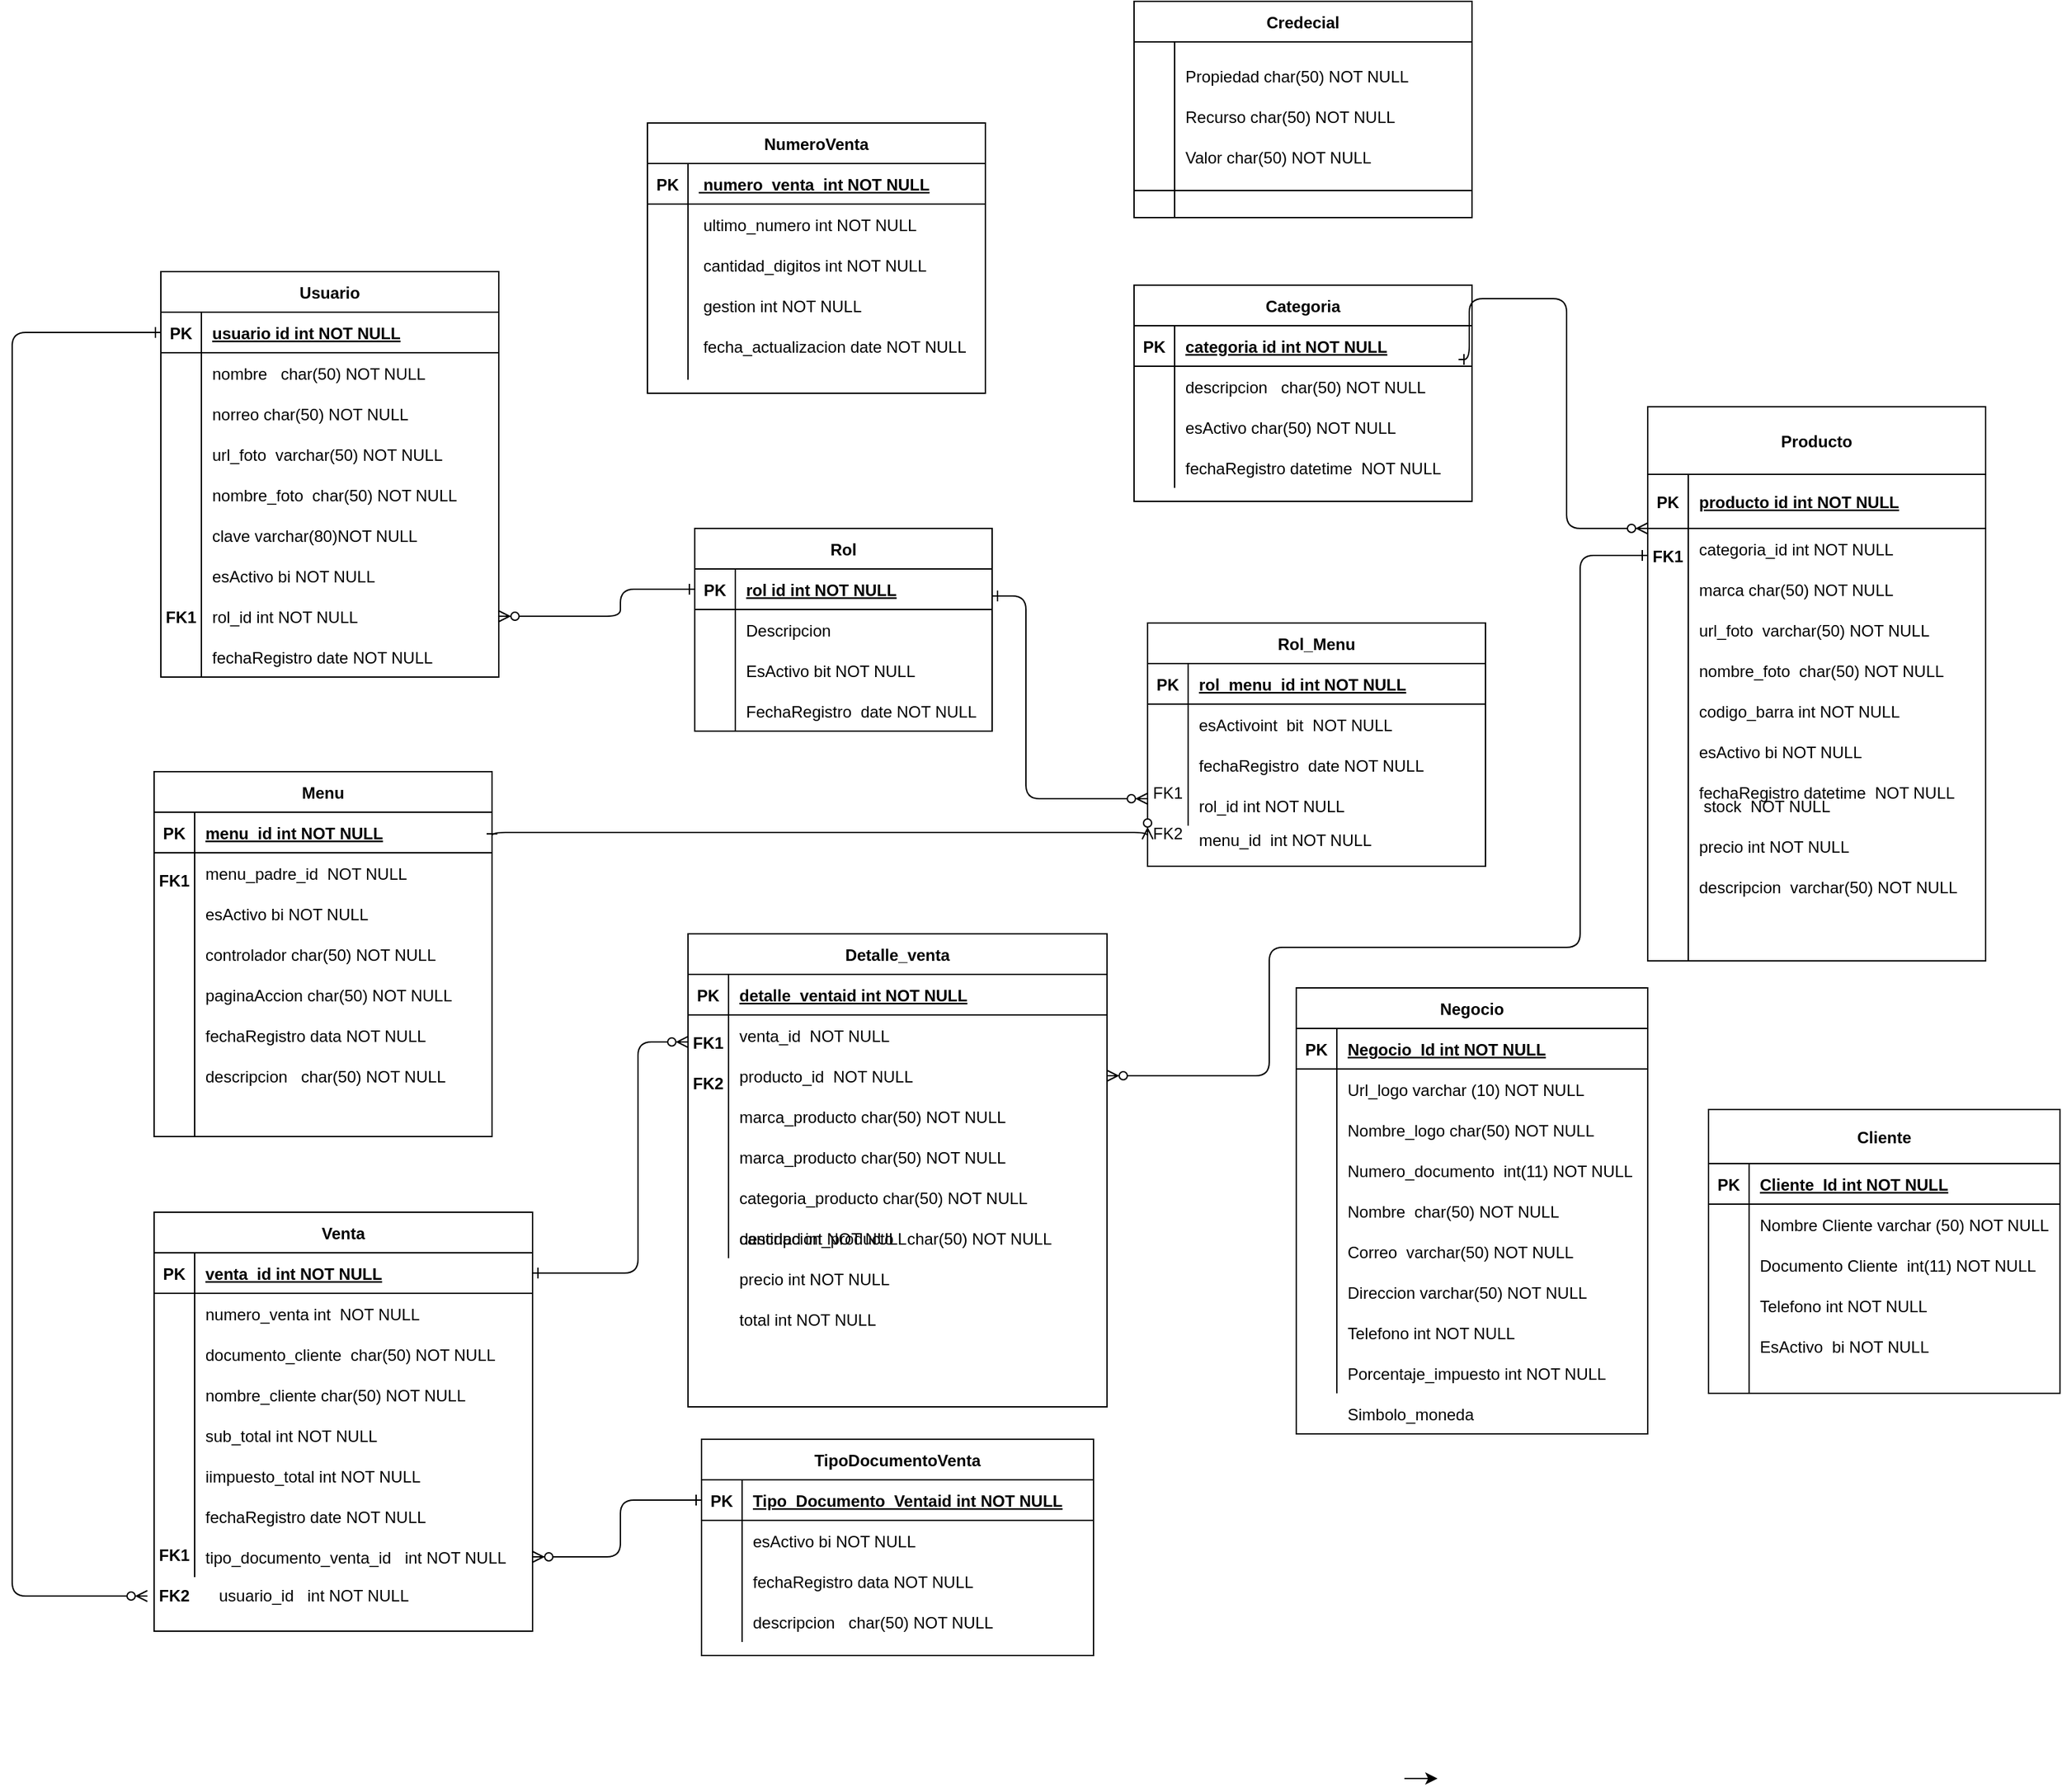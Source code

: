 <mxfile version="24.0.6" type="google">
  <diagram id="R2lEEEUBdFMjLlhIrx00" name="Page-1">
    <mxGraphModel grid="1" page="1" gridSize="10" guides="1" tooltips="1" connect="1" arrows="1" fold="1" pageScale="1" pageWidth="850" pageHeight="1100" math="0" shadow="0" extFonts="Permanent Marker^https://fonts.googleapis.com/css?family=Permanent+Marker">
      <root>
        <mxCell id="0" />
        <mxCell id="1" parent="0" />
        <mxCell id="C-vyLk0tnHw3VtMMgP7b-2" value="NumeroVenta" style="shape=table;startSize=30;container=1;collapsible=1;childLayout=tableLayout;fixedRows=1;rowLines=0;fontStyle=1;align=center;resizeLast=1;" vertex="1" parent="1">
          <mxGeometry x="-360" y="680" width="250" height="200" as="geometry" />
        </mxCell>
        <mxCell id="C-vyLk0tnHw3VtMMgP7b-3" value="" style="shape=partialRectangle;collapsible=0;dropTarget=0;pointerEvents=0;fillColor=none;points=[[0,0.5],[1,0.5]];portConstraint=eastwest;top=0;left=0;right=0;bottom=1;" vertex="1" parent="C-vyLk0tnHw3VtMMgP7b-2">
          <mxGeometry y="30" width="250" height="30" as="geometry" />
        </mxCell>
        <mxCell id="C-vyLk0tnHw3VtMMgP7b-4" value="PK" style="shape=partialRectangle;overflow=hidden;connectable=0;fillColor=none;top=0;left=0;bottom=0;right=0;fontStyle=1;" vertex="1" parent="C-vyLk0tnHw3VtMMgP7b-3">
          <mxGeometry width="30" height="30" as="geometry">
            <mxRectangle width="30" height="30" as="alternateBounds" />
          </mxGeometry>
        </mxCell>
        <mxCell id="C-vyLk0tnHw3VtMMgP7b-5" value=" numero_venta_int NOT NULL " style="shape=partialRectangle;overflow=hidden;connectable=0;fillColor=none;top=0;left=0;bottom=0;right=0;align=left;spacingLeft=6;fontStyle=5;" vertex="1" parent="C-vyLk0tnHw3VtMMgP7b-3">
          <mxGeometry x="30" width="220" height="30" as="geometry">
            <mxRectangle width="220" height="30" as="alternateBounds" />
          </mxGeometry>
        </mxCell>
        <mxCell id="C-vyLk0tnHw3VtMMgP7b-6" value="" style="shape=partialRectangle;collapsible=0;dropTarget=0;pointerEvents=0;fillColor=none;points=[[0,0.5],[1,0.5]];portConstraint=eastwest;top=0;left=0;right=0;bottom=0;" vertex="1" parent="C-vyLk0tnHw3VtMMgP7b-2">
          <mxGeometry y="60" width="250" height="30" as="geometry" />
        </mxCell>
        <mxCell id="C-vyLk0tnHw3VtMMgP7b-7" value="" style="shape=partialRectangle;overflow=hidden;connectable=0;fillColor=none;top=0;left=0;bottom=0;right=0;" vertex="1" parent="C-vyLk0tnHw3VtMMgP7b-6">
          <mxGeometry width="30" height="30" as="geometry">
            <mxRectangle width="30" height="30" as="alternateBounds" />
          </mxGeometry>
        </mxCell>
        <mxCell id="C-vyLk0tnHw3VtMMgP7b-8" value=" ultimo_numero int NOT NULL" style="shape=partialRectangle;overflow=hidden;connectable=0;fillColor=none;top=0;left=0;bottom=0;right=0;align=left;spacingLeft=6;" vertex="1" parent="C-vyLk0tnHw3VtMMgP7b-6">
          <mxGeometry x="30" width="220" height="30" as="geometry">
            <mxRectangle width="220" height="30" as="alternateBounds" />
          </mxGeometry>
        </mxCell>
        <mxCell id="C-vyLk0tnHw3VtMMgP7b-9" value="" style="shape=partialRectangle;collapsible=0;dropTarget=0;pointerEvents=0;fillColor=none;points=[[0,0.5],[1,0.5]];portConstraint=eastwest;top=0;left=0;right=0;bottom=0;" vertex="1" parent="C-vyLk0tnHw3VtMMgP7b-2">
          <mxGeometry y="90" width="250" height="100" as="geometry" />
        </mxCell>
        <mxCell id="C-vyLk0tnHw3VtMMgP7b-10" value="" style="shape=partialRectangle;overflow=hidden;connectable=0;fillColor=none;top=0;left=0;bottom=0;right=0;" vertex="1" parent="C-vyLk0tnHw3VtMMgP7b-9">
          <mxGeometry width="30" height="100" as="geometry">
            <mxRectangle width="30" height="100" as="alternateBounds" />
          </mxGeometry>
        </mxCell>
        <mxCell id="C-vyLk0tnHw3VtMMgP7b-11" value="" style="shape=partialRectangle;overflow=hidden;connectable=0;fillColor=none;top=0;left=0;bottom=0;right=0;align=left;spacingLeft=6;" vertex="1" parent="C-vyLk0tnHw3VtMMgP7b-9">
          <mxGeometry x="30" width="220" height="100" as="geometry">
            <mxRectangle width="220" height="100" as="alternateBounds" />
          </mxGeometry>
        </mxCell>
        <mxCell id="KMEtNCTJaBiLVNFR-5eD-21" value=" cantidad_digitos int NOT NULL" style="shape=partialRectangle;overflow=hidden;connectable=0;fillColor=none;top=0;left=0;bottom=0;right=0;align=left;spacingLeft=6;" vertex="1" parent="1">
          <mxGeometry x="-330" y="770" width="220" height="30" as="geometry">
            <mxRectangle width="220" height="30" as="alternateBounds" />
          </mxGeometry>
        </mxCell>
        <mxCell id="KMEtNCTJaBiLVNFR-5eD-22" value="" style="group" connectable="0" vertex="1" parent="1">
          <mxGeometry y="590" width="250" height="160" as="geometry" />
        </mxCell>
        <mxCell id="C-vyLk0tnHw3VtMMgP7b-13" value="Credecial" style="shape=table;startSize=30;container=1;collapsible=1;childLayout=tableLayout;fixedRows=1;rowLines=0;fontStyle=1;align=center;resizeLast=1;" vertex="1" parent="KMEtNCTJaBiLVNFR-5eD-22">
          <mxGeometry width="250" height="160" as="geometry" />
        </mxCell>
        <mxCell id="C-vyLk0tnHw3VtMMgP7b-14" value="" style="shape=partialRectangle;collapsible=0;dropTarget=0;pointerEvents=0;fillColor=none;points=[[0,0.5],[1,0.5]];portConstraint=eastwest;top=0;left=0;right=0;bottom=1;" vertex="1" parent="C-vyLk0tnHw3VtMMgP7b-13">
          <mxGeometry y="30" width="250" height="110" as="geometry" />
        </mxCell>
        <mxCell id="C-vyLk0tnHw3VtMMgP7b-15" value="" style="shape=partialRectangle;overflow=hidden;connectable=0;fillColor=none;top=0;left=0;bottom=0;right=0;fontStyle=1;" vertex="1" parent="C-vyLk0tnHw3VtMMgP7b-14">
          <mxGeometry width="30" height="110" as="geometry">
            <mxRectangle width="30" height="110" as="alternateBounds" />
          </mxGeometry>
        </mxCell>
        <mxCell id="C-vyLk0tnHw3VtMMgP7b-16" value="" style="shape=partialRectangle;overflow=hidden;connectable=0;fillColor=none;top=0;left=0;bottom=0;right=0;align=left;spacingLeft=6;fontStyle=5;" vertex="1" parent="C-vyLk0tnHw3VtMMgP7b-14">
          <mxGeometry x="30" width="220" height="110" as="geometry">
            <mxRectangle width="220" height="110" as="alternateBounds" />
          </mxGeometry>
        </mxCell>
        <mxCell id="C-vyLk0tnHw3VtMMgP7b-20" value="" style="shape=partialRectangle;collapsible=0;dropTarget=0;pointerEvents=0;fillColor=none;points=[[0,0.5],[1,0.5]];portConstraint=eastwest;top=0;left=0;right=0;bottom=0;" vertex="1" parent="C-vyLk0tnHw3VtMMgP7b-13">
          <mxGeometry y="140" width="250" height="20" as="geometry" />
        </mxCell>
        <mxCell id="C-vyLk0tnHw3VtMMgP7b-21" value="" style="shape=partialRectangle;overflow=hidden;connectable=0;fillColor=none;top=0;left=0;bottom=0;right=0;" vertex="1" parent="C-vyLk0tnHw3VtMMgP7b-20">
          <mxGeometry width="30" height="20" as="geometry">
            <mxRectangle width="30" height="20" as="alternateBounds" />
          </mxGeometry>
        </mxCell>
        <mxCell id="C-vyLk0tnHw3VtMMgP7b-22" value="" style="shape=partialRectangle;overflow=hidden;connectable=0;fillColor=none;top=0;left=0;bottom=0;right=0;align=left;spacingLeft=6;" vertex="1" parent="C-vyLk0tnHw3VtMMgP7b-20">
          <mxGeometry x="30" width="220" height="20" as="geometry">
            <mxRectangle width="220" height="20" as="alternateBounds" />
          </mxGeometry>
        </mxCell>
        <mxCell id="KMEtNCTJaBiLVNFR-5eD-11" value="Propiedad char(50) NOT NULL" style="shape=partialRectangle;overflow=hidden;connectable=0;fillColor=none;top=0;left=0;bottom=0;right=0;align=left;spacingLeft=6;" vertex="1" parent="KMEtNCTJaBiLVNFR-5eD-22">
          <mxGeometry x="30" y="40" width="220" height="30" as="geometry">
            <mxRectangle width="220" height="30" as="alternateBounds" />
          </mxGeometry>
        </mxCell>
        <mxCell id="KMEtNCTJaBiLVNFR-5eD-12" value="Recurso char(50) NOT NULL" style="shape=partialRectangle;overflow=hidden;connectable=0;fillColor=none;top=0;left=0;bottom=0;right=0;align=left;spacingLeft=6;" vertex="1" parent="KMEtNCTJaBiLVNFR-5eD-22">
          <mxGeometry x="30" y="70" width="220" height="30" as="geometry">
            <mxRectangle width="220" height="30" as="alternateBounds" />
          </mxGeometry>
        </mxCell>
        <mxCell id="KMEtNCTJaBiLVNFR-5eD-13" value="Valor char(50) NOT NULL" style="shape=partialRectangle;overflow=hidden;connectable=0;fillColor=none;top=0;left=0;bottom=0;right=0;align=left;spacingLeft=6;" vertex="1" parent="KMEtNCTJaBiLVNFR-5eD-22">
          <mxGeometry x="30" y="100" width="220" height="30" as="geometry">
            <mxRectangle width="220" height="30" as="alternateBounds" />
          </mxGeometry>
        </mxCell>
        <mxCell id="KMEtNCTJaBiLVNFR-5eD-23" value=" gestion int NOT NULL" style="shape=partialRectangle;overflow=hidden;connectable=0;fillColor=none;top=0;left=0;bottom=0;right=0;align=left;spacingLeft=6;" vertex="1" parent="1">
          <mxGeometry x="-330" y="800" width="220" height="30" as="geometry">
            <mxRectangle width="220" height="30" as="alternateBounds" />
          </mxGeometry>
        </mxCell>
        <mxCell id="KMEtNCTJaBiLVNFR-5eD-24" value=" fecha_actualizacion date NOT NULL" style="shape=partialRectangle;overflow=hidden;connectable=0;fillColor=none;top=0;left=0;bottom=0;right=0;align=left;spacingLeft=6;" vertex="1" parent="1">
          <mxGeometry x="-330" y="830" width="220" height="30" as="geometry">
            <mxRectangle width="220" height="30" as="alternateBounds" />
          </mxGeometry>
        </mxCell>
        <mxCell id="KMEtNCTJaBiLVNFR-5eD-25" value="Categoria" style="shape=table;startSize=30;container=1;collapsible=1;childLayout=tableLayout;fixedRows=1;rowLines=0;fontStyle=1;align=center;resizeLast=1;" vertex="1" parent="1">
          <mxGeometry y="800" width="250" height="160" as="geometry" />
        </mxCell>
        <mxCell id="KMEtNCTJaBiLVNFR-5eD-26" value="" style="shape=partialRectangle;collapsible=0;dropTarget=0;pointerEvents=0;fillColor=none;points=[[0,0.5],[1,0.5]];portConstraint=eastwest;top=0;left=0;right=0;bottom=1;" vertex="1" parent="KMEtNCTJaBiLVNFR-5eD-25">
          <mxGeometry y="30" width="250" height="30" as="geometry" />
        </mxCell>
        <mxCell id="KMEtNCTJaBiLVNFR-5eD-27" value="PK" style="shape=partialRectangle;overflow=hidden;connectable=0;fillColor=none;top=0;left=0;bottom=0;right=0;fontStyle=1;" vertex="1" parent="KMEtNCTJaBiLVNFR-5eD-26">
          <mxGeometry width="30" height="30" as="geometry">
            <mxRectangle width="30" height="30" as="alternateBounds" />
          </mxGeometry>
        </mxCell>
        <mxCell id="KMEtNCTJaBiLVNFR-5eD-28" value="categoria id int NOT NULL" style="shape=partialRectangle;overflow=hidden;connectable=0;fillColor=none;top=0;left=0;bottom=0;right=0;align=left;spacingLeft=6;fontStyle=5;" vertex="1" parent="KMEtNCTJaBiLVNFR-5eD-26">
          <mxGeometry x="30" width="220" height="30" as="geometry">
            <mxRectangle width="220" height="30" as="alternateBounds" />
          </mxGeometry>
        </mxCell>
        <mxCell id="KMEtNCTJaBiLVNFR-5eD-29" value="" style="shape=partialRectangle;collapsible=0;dropTarget=0;pointerEvents=0;fillColor=none;points=[[0,0.5],[1,0.5]];portConstraint=eastwest;top=0;left=0;right=0;bottom=0;" vertex="1" parent="KMEtNCTJaBiLVNFR-5eD-25">
          <mxGeometry y="60" width="250" height="30" as="geometry" />
        </mxCell>
        <mxCell id="KMEtNCTJaBiLVNFR-5eD-30" value="" style="shape=partialRectangle;overflow=hidden;connectable=0;fillColor=none;top=0;left=0;bottom=0;right=0;" vertex="1" parent="KMEtNCTJaBiLVNFR-5eD-29">
          <mxGeometry width="30" height="30" as="geometry">
            <mxRectangle width="30" height="30" as="alternateBounds" />
          </mxGeometry>
        </mxCell>
        <mxCell id="KMEtNCTJaBiLVNFR-5eD-31" value="descripcion   char(50) NOT NULL" style="shape=partialRectangle;overflow=hidden;connectable=0;fillColor=none;top=0;left=0;bottom=0;right=0;align=left;spacingLeft=6;" vertex="1" parent="KMEtNCTJaBiLVNFR-5eD-29">
          <mxGeometry x="30" width="220" height="30" as="geometry">
            <mxRectangle width="220" height="30" as="alternateBounds" />
          </mxGeometry>
        </mxCell>
        <mxCell id="KMEtNCTJaBiLVNFR-5eD-32" value="" style="shape=partialRectangle;collapsible=0;dropTarget=0;pointerEvents=0;fillColor=none;points=[[0,0.5],[1,0.5]];portConstraint=eastwest;top=0;left=0;right=0;bottom=0;" vertex="1" parent="KMEtNCTJaBiLVNFR-5eD-25">
          <mxGeometry y="90" width="250" height="30" as="geometry" />
        </mxCell>
        <mxCell id="KMEtNCTJaBiLVNFR-5eD-33" value="" style="shape=partialRectangle;overflow=hidden;connectable=0;fillColor=none;top=0;left=0;bottom=0;right=0;" vertex="1" parent="KMEtNCTJaBiLVNFR-5eD-32">
          <mxGeometry width="30" height="30" as="geometry">
            <mxRectangle width="30" height="30" as="alternateBounds" />
          </mxGeometry>
        </mxCell>
        <mxCell id="KMEtNCTJaBiLVNFR-5eD-34" value="esActivo char(50) NOT NULL" style="shape=partialRectangle;overflow=hidden;connectable=0;fillColor=none;top=0;left=0;bottom=0;right=0;align=left;spacingLeft=6;" vertex="1" parent="KMEtNCTJaBiLVNFR-5eD-32">
          <mxGeometry x="30" width="220" height="30" as="geometry">
            <mxRectangle width="220" height="30" as="alternateBounds" />
          </mxGeometry>
        </mxCell>
        <mxCell id="KMEtNCTJaBiLVNFR-5eD-47" value="" style="shape=partialRectangle;collapsible=0;dropTarget=0;pointerEvents=0;fillColor=none;points=[[0,0.5],[1,0.5]];portConstraint=eastwest;top=0;left=0;right=0;bottom=0;" vertex="1" parent="KMEtNCTJaBiLVNFR-5eD-25">
          <mxGeometry y="120" width="250" height="30" as="geometry" />
        </mxCell>
        <mxCell id="KMEtNCTJaBiLVNFR-5eD-48" value="" style="shape=partialRectangle;overflow=hidden;connectable=0;fillColor=none;top=0;left=0;bottom=0;right=0;" vertex="1" parent="KMEtNCTJaBiLVNFR-5eD-47">
          <mxGeometry width="30" height="30" as="geometry">
            <mxRectangle width="30" height="30" as="alternateBounds" />
          </mxGeometry>
        </mxCell>
        <mxCell id="KMEtNCTJaBiLVNFR-5eD-49" value="fechaRegistro datetime  NOT NULL" style="shape=partialRectangle;overflow=hidden;connectable=0;fillColor=none;top=0;left=0;bottom=0;right=0;align=left;spacingLeft=6;" vertex="1" parent="KMEtNCTJaBiLVNFR-5eD-47">
          <mxGeometry x="30" width="220" height="30" as="geometry">
            <mxRectangle width="220" height="30" as="alternateBounds" />
          </mxGeometry>
        </mxCell>
        <mxCell id="6HmqWhPuOil-DLUbKiEJ-74" value="Rol" style="shape=table;startSize=30;container=1;collapsible=1;childLayout=tableLayout;fixedRows=1;rowLines=0;fontStyle=1;align=center;resizeLast=1;" vertex="1" parent="1">
          <mxGeometry x="-325" y="980" width="220" height="150" as="geometry" />
        </mxCell>
        <mxCell id="6HmqWhPuOil-DLUbKiEJ-75" value="" style="shape=partialRectangle;collapsible=0;dropTarget=0;pointerEvents=0;fillColor=none;points=[[0,0.5],[1,0.5]];portConstraint=eastwest;top=0;left=0;right=0;bottom=1;" vertex="1" parent="6HmqWhPuOil-DLUbKiEJ-74">
          <mxGeometry y="30" width="220" height="30" as="geometry" />
        </mxCell>
        <mxCell id="6HmqWhPuOil-DLUbKiEJ-76" value="PK" style="shape=partialRectangle;overflow=hidden;connectable=0;fillColor=none;top=0;left=0;bottom=0;right=0;fontStyle=1;" vertex="1" parent="6HmqWhPuOil-DLUbKiEJ-75">
          <mxGeometry width="30" height="30" as="geometry">
            <mxRectangle width="30" height="30" as="alternateBounds" />
          </mxGeometry>
        </mxCell>
        <mxCell id="6HmqWhPuOil-DLUbKiEJ-77" value="rol id int NOT NULL " style="shape=partialRectangle;overflow=hidden;connectable=0;fillColor=none;top=0;left=0;bottom=0;right=0;align=left;spacingLeft=6;fontStyle=5;" vertex="1" parent="6HmqWhPuOil-DLUbKiEJ-75">
          <mxGeometry x="30" width="190" height="30" as="geometry">
            <mxRectangle width="190" height="30" as="alternateBounds" />
          </mxGeometry>
        </mxCell>
        <mxCell id="6HmqWhPuOil-DLUbKiEJ-78" value="" style="shape=partialRectangle;collapsible=0;dropTarget=0;pointerEvents=0;fillColor=none;points=[[0,0.5],[1,0.5]];portConstraint=eastwest;top=0;left=0;right=0;bottom=0;" vertex="1" parent="6HmqWhPuOil-DLUbKiEJ-74">
          <mxGeometry y="60" width="220" height="30" as="geometry" />
        </mxCell>
        <mxCell id="6HmqWhPuOil-DLUbKiEJ-79" value="" style="shape=partialRectangle;overflow=hidden;connectable=0;fillColor=none;top=0;left=0;bottom=0;right=0;" vertex="1" parent="6HmqWhPuOil-DLUbKiEJ-78">
          <mxGeometry width="30" height="30" as="geometry">
            <mxRectangle width="30" height="30" as="alternateBounds" />
          </mxGeometry>
        </mxCell>
        <mxCell id="6HmqWhPuOil-DLUbKiEJ-80" value="Descripcion" style="shape=partialRectangle;overflow=hidden;connectable=0;fillColor=none;top=0;left=0;bottom=0;right=0;align=left;spacingLeft=6;" vertex="1" parent="6HmqWhPuOil-DLUbKiEJ-78">
          <mxGeometry x="30" width="190" height="30" as="geometry">
            <mxRectangle width="190" height="30" as="alternateBounds" />
          </mxGeometry>
        </mxCell>
        <mxCell id="6HmqWhPuOil-DLUbKiEJ-81" value="" style="shape=partialRectangle;collapsible=0;dropTarget=0;pointerEvents=0;fillColor=none;points=[[0,0.5],[1,0.5]];portConstraint=eastwest;top=0;left=0;right=0;bottom=0;" vertex="1" parent="6HmqWhPuOil-DLUbKiEJ-74">
          <mxGeometry y="90" width="220" height="30" as="geometry" />
        </mxCell>
        <mxCell id="6HmqWhPuOil-DLUbKiEJ-82" value="" style="shape=partialRectangle;overflow=hidden;connectable=0;fillColor=none;top=0;left=0;bottom=0;right=0;" vertex="1" parent="6HmqWhPuOil-DLUbKiEJ-81">
          <mxGeometry width="30" height="30" as="geometry">
            <mxRectangle width="30" height="30" as="alternateBounds" />
          </mxGeometry>
        </mxCell>
        <mxCell id="6HmqWhPuOil-DLUbKiEJ-83" value="EsActivo bit NOT NULL" style="shape=partialRectangle;overflow=hidden;connectable=0;fillColor=none;top=0;left=0;bottom=0;right=0;align=left;spacingLeft=6;" vertex="1" parent="6HmqWhPuOil-DLUbKiEJ-81">
          <mxGeometry x="30" width="190" height="30" as="geometry">
            <mxRectangle width="190" height="30" as="alternateBounds" />
          </mxGeometry>
        </mxCell>
        <mxCell id="6HmqWhPuOil-DLUbKiEJ-84" value="" style="shape=partialRectangle;collapsible=0;dropTarget=0;pointerEvents=0;fillColor=none;points=[[0,0.5],[1,0.5]];portConstraint=eastwest;top=0;left=0;right=0;bottom=0;" vertex="1" parent="6HmqWhPuOil-DLUbKiEJ-74">
          <mxGeometry y="120" width="220" height="30" as="geometry" />
        </mxCell>
        <mxCell id="6HmqWhPuOil-DLUbKiEJ-85" value="" style="shape=partialRectangle;overflow=hidden;connectable=0;fillColor=none;top=0;left=0;bottom=0;right=0;" vertex="1" parent="6HmqWhPuOil-DLUbKiEJ-84">
          <mxGeometry width="30" height="30" as="geometry">
            <mxRectangle width="30" height="30" as="alternateBounds" />
          </mxGeometry>
        </mxCell>
        <mxCell id="6HmqWhPuOil-DLUbKiEJ-86" value="FechaRegistro  date NOT NULL" style="shape=partialRectangle;overflow=hidden;connectable=0;fillColor=none;top=0;left=0;bottom=0;right=0;align=left;spacingLeft=6;" vertex="1" parent="6HmqWhPuOil-DLUbKiEJ-84">
          <mxGeometry x="30" width="190" height="30" as="geometry">
            <mxRectangle width="190" height="30" as="alternateBounds" />
          </mxGeometry>
        </mxCell>
        <mxCell id="6HmqWhPuOil-DLUbKiEJ-119" value="Menu" style="shape=table;startSize=30;container=1;collapsible=1;childLayout=tableLayout;fixedRows=1;rowLines=0;fontStyle=1;align=center;resizeLast=1;" vertex="1" parent="1">
          <mxGeometry x="-725" y="1160" width="250" height="270" as="geometry" />
        </mxCell>
        <mxCell id="6HmqWhPuOil-DLUbKiEJ-120" value="" style="shape=partialRectangle;collapsible=0;dropTarget=0;pointerEvents=0;fillColor=none;points=[[0,0.5],[1,0.5]];portConstraint=eastwest;top=0;left=0;right=0;bottom=1;" vertex="1" parent="6HmqWhPuOil-DLUbKiEJ-119">
          <mxGeometry y="30" width="250" height="30" as="geometry" />
        </mxCell>
        <mxCell id="6HmqWhPuOil-DLUbKiEJ-121" value="PK" style="shape=partialRectangle;overflow=hidden;connectable=0;fillColor=none;top=0;left=0;bottom=0;right=0;fontStyle=1;" vertex="1" parent="6HmqWhPuOil-DLUbKiEJ-120">
          <mxGeometry width="30" height="30" as="geometry">
            <mxRectangle width="30" height="30" as="alternateBounds" />
          </mxGeometry>
        </mxCell>
        <mxCell id="6HmqWhPuOil-DLUbKiEJ-122" value="menu_id int NOT NULL " style="shape=partialRectangle;overflow=hidden;connectable=0;fillColor=none;top=0;left=0;bottom=0;right=0;align=left;spacingLeft=6;fontStyle=5;" vertex="1" parent="6HmqWhPuOil-DLUbKiEJ-120">
          <mxGeometry x="30" width="220" height="30" as="geometry">
            <mxRectangle width="220" height="30" as="alternateBounds" />
          </mxGeometry>
        </mxCell>
        <mxCell id="6HmqWhPuOil-DLUbKiEJ-123" value="" style="shape=partialRectangle;collapsible=0;dropTarget=0;pointerEvents=0;fillColor=none;points=[[0,0.5],[1,0.5]];portConstraint=eastwest;top=0;left=0;right=0;bottom=0;" vertex="1" parent="6HmqWhPuOil-DLUbKiEJ-119">
          <mxGeometry y="60" width="250" height="30" as="geometry" />
        </mxCell>
        <mxCell id="6HmqWhPuOil-DLUbKiEJ-124" value="" style="shape=partialRectangle;overflow=hidden;connectable=0;fillColor=none;top=0;left=0;bottom=0;right=0;" vertex="1" parent="6HmqWhPuOil-DLUbKiEJ-123">
          <mxGeometry width="30" height="30" as="geometry">
            <mxRectangle width="30" height="30" as="alternateBounds" />
          </mxGeometry>
        </mxCell>
        <mxCell id="6HmqWhPuOil-DLUbKiEJ-125" value="menu_padre_id  NOT NULL" style="shape=partialRectangle;overflow=hidden;connectable=0;fillColor=none;top=0;left=0;bottom=0;right=0;align=left;spacingLeft=6;" vertex="1" parent="6HmqWhPuOil-DLUbKiEJ-123">
          <mxGeometry x="30" width="220" height="30" as="geometry">
            <mxRectangle width="220" height="30" as="alternateBounds" />
          </mxGeometry>
        </mxCell>
        <mxCell id="6HmqWhPuOil-DLUbKiEJ-126" value="" style="shape=partialRectangle;collapsible=0;dropTarget=0;pointerEvents=0;fillColor=none;points=[[0,0.5],[1,0.5]];portConstraint=eastwest;top=0;left=0;right=0;bottom=0;" vertex="1" parent="6HmqWhPuOil-DLUbKiEJ-119">
          <mxGeometry y="90" width="250" height="30" as="geometry" />
        </mxCell>
        <mxCell id="6HmqWhPuOil-DLUbKiEJ-127" value="" style="shape=partialRectangle;overflow=hidden;connectable=0;fillColor=none;top=0;left=0;bottom=0;right=0;" vertex="1" parent="6HmqWhPuOil-DLUbKiEJ-126">
          <mxGeometry width="30" height="30" as="geometry">
            <mxRectangle width="30" height="30" as="alternateBounds" />
          </mxGeometry>
        </mxCell>
        <mxCell id="6HmqWhPuOil-DLUbKiEJ-128" value="esActivo bi NOT NULL" style="shape=partialRectangle;overflow=hidden;connectable=0;fillColor=none;top=0;left=0;bottom=0;right=0;align=left;spacingLeft=6;" vertex="1" parent="6HmqWhPuOil-DLUbKiEJ-126">
          <mxGeometry x="30" width="220" height="30" as="geometry">
            <mxRectangle width="220" height="30" as="alternateBounds" />
          </mxGeometry>
        </mxCell>
        <mxCell id="6HmqWhPuOil-DLUbKiEJ-129" value="" style="shape=partialRectangle;collapsible=0;dropTarget=0;pointerEvents=0;fillColor=none;points=[[0,0.5],[1,0.5]];portConstraint=eastwest;top=0;left=0;right=0;bottom=0;" vertex="1" parent="6HmqWhPuOil-DLUbKiEJ-119">
          <mxGeometry y="120" width="250" height="30" as="geometry" />
        </mxCell>
        <mxCell id="6HmqWhPuOil-DLUbKiEJ-130" value="" style="shape=partialRectangle;overflow=hidden;connectable=0;fillColor=none;top=0;left=0;bottom=0;right=0;" vertex="1" parent="6HmqWhPuOil-DLUbKiEJ-129">
          <mxGeometry width="30" height="30" as="geometry">
            <mxRectangle width="30" height="30" as="alternateBounds" />
          </mxGeometry>
        </mxCell>
        <mxCell id="6HmqWhPuOil-DLUbKiEJ-131" value="controlador char(50) NOT NULL" style="shape=partialRectangle;overflow=hidden;connectable=0;fillColor=none;top=0;left=0;bottom=0;right=0;align=left;spacingLeft=6;" vertex="1" parent="6HmqWhPuOil-DLUbKiEJ-129">
          <mxGeometry x="30" width="220" height="30" as="geometry">
            <mxRectangle width="220" height="30" as="alternateBounds" />
          </mxGeometry>
        </mxCell>
        <mxCell id="6HmqWhPuOil-DLUbKiEJ-132" value="" style="shape=partialRectangle;collapsible=0;dropTarget=0;pointerEvents=0;fillColor=none;points=[[0,0.5],[1,0.5]];portConstraint=eastwest;top=0;left=0;right=0;bottom=0;" vertex="1" parent="6HmqWhPuOil-DLUbKiEJ-119">
          <mxGeometry y="150" width="250" height="30" as="geometry" />
        </mxCell>
        <mxCell id="6HmqWhPuOil-DLUbKiEJ-133" value="" style="shape=partialRectangle;overflow=hidden;connectable=0;fillColor=none;top=0;left=0;bottom=0;right=0;" vertex="1" parent="6HmqWhPuOil-DLUbKiEJ-132">
          <mxGeometry width="30" height="30" as="geometry">
            <mxRectangle width="30" height="30" as="alternateBounds" />
          </mxGeometry>
        </mxCell>
        <mxCell id="6HmqWhPuOil-DLUbKiEJ-134" value="paginaAccion char(50) NOT NULL" style="shape=partialRectangle;overflow=hidden;connectable=0;fillColor=none;top=0;left=0;bottom=0;right=0;align=left;spacingLeft=6;" vertex="1" parent="6HmqWhPuOil-DLUbKiEJ-132">
          <mxGeometry x="30" width="220" height="30" as="geometry">
            <mxRectangle width="220" height="30" as="alternateBounds" />
          </mxGeometry>
        </mxCell>
        <mxCell id="6HmqWhPuOil-DLUbKiEJ-135" value="" style="shape=partialRectangle;collapsible=0;dropTarget=0;pointerEvents=0;fillColor=none;points=[[0,0.5],[1,0.5]];portConstraint=eastwest;top=0;left=0;right=0;bottom=0;" vertex="1" parent="6HmqWhPuOil-DLUbKiEJ-119">
          <mxGeometry y="180" width="250" height="30" as="geometry" />
        </mxCell>
        <mxCell id="6HmqWhPuOil-DLUbKiEJ-136" value="" style="shape=partialRectangle;overflow=hidden;connectable=0;fillColor=none;top=0;left=0;bottom=0;right=0;" vertex="1" parent="6HmqWhPuOil-DLUbKiEJ-135">
          <mxGeometry width="30" height="30" as="geometry">
            <mxRectangle width="30" height="30" as="alternateBounds" />
          </mxGeometry>
        </mxCell>
        <mxCell id="6HmqWhPuOil-DLUbKiEJ-137" value="fechaRegistro data NOT NULL" style="shape=partialRectangle;overflow=hidden;connectable=0;fillColor=none;top=0;left=0;bottom=0;right=0;align=left;spacingLeft=6;" vertex="1" parent="6HmqWhPuOil-DLUbKiEJ-135">
          <mxGeometry x="30" width="220" height="30" as="geometry">
            <mxRectangle width="220" height="30" as="alternateBounds" />
          </mxGeometry>
        </mxCell>
        <mxCell id="6HmqWhPuOil-DLUbKiEJ-138" value="" style="shape=partialRectangle;collapsible=0;dropTarget=0;pointerEvents=0;fillColor=none;points=[[0,0.5],[1,0.5]];portConstraint=eastwest;top=0;left=0;right=0;bottom=0;" vertex="1" parent="6HmqWhPuOil-DLUbKiEJ-119">
          <mxGeometry y="210" width="250" height="30" as="geometry" />
        </mxCell>
        <mxCell id="6HmqWhPuOil-DLUbKiEJ-139" value="" style="shape=partialRectangle;overflow=hidden;connectable=0;fillColor=none;top=0;left=0;bottom=0;right=0;" vertex="1" parent="6HmqWhPuOil-DLUbKiEJ-138">
          <mxGeometry width="30" height="30" as="geometry">
            <mxRectangle width="30" height="30" as="alternateBounds" />
          </mxGeometry>
        </mxCell>
        <mxCell id="6HmqWhPuOil-DLUbKiEJ-140" value="descripcion   char(50) NOT NULL" style="shape=partialRectangle;overflow=hidden;connectable=0;fillColor=none;top=0;left=0;bottom=0;right=0;align=left;spacingLeft=6;" vertex="1" parent="6HmqWhPuOil-DLUbKiEJ-138">
          <mxGeometry x="30" width="220" height="30" as="geometry">
            <mxRectangle width="220" height="30" as="alternateBounds" />
          </mxGeometry>
        </mxCell>
        <mxCell id="6HmqWhPuOil-DLUbKiEJ-141" value="" style="shape=partialRectangle;collapsible=0;dropTarget=0;pointerEvents=0;fillColor=none;points=[[0,0.5],[1,0.5]];portConstraint=eastwest;top=0;left=0;right=0;bottom=0;" vertex="1" parent="6HmqWhPuOil-DLUbKiEJ-119">
          <mxGeometry y="240" width="250" height="30" as="geometry" />
        </mxCell>
        <mxCell id="6HmqWhPuOil-DLUbKiEJ-142" value="" style="shape=partialRectangle;overflow=hidden;connectable=0;fillColor=none;top=0;left=0;bottom=0;right=0;" vertex="1" parent="6HmqWhPuOil-DLUbKiEJ-141">
          <mxGeometry width="30" height="30" as="geometry">
            <mxRectangle width="30" height="30" as="alternateBounds" />
          </mxGeometry>
        </mxCell>
        <mxCell id="6HmqWhPuOil-DLUbKiEJ-143" value="" style="shape=partialRectangle;overflow=hidden;connectable=0;fillColor=none;top=0;left=0;bottom=0;right=0;align=left;spacingLeft=6;" vertex="1" parent="6HmqWhPuOil-DLUbKiEJ-141">
          <mxGeometry x="30" width="220" height="30" as="geometry">
            <mxRectangle width="220" height="30" as="alternateBounds" />
          </mxGeometry>
        </mxCell>
        <mxCell id="KMEtNCTJaBiLVNFR-5eD-92" value="" style="group" connectable="0" vertex="1" parent="1">
          <mxGeometry x="380" y="890" width="250" height="400" as="geometry" />
        </mxCell>
        <mxCell id="KMEtNCTJaBiLVNFR-5eD-56" value="Producto" style="shape=table;startSize=50;container=1;collapsible=1;childLayout=tableLayout;fixedRows=1;rowLines=0;fontStyle=1;align=center;resizeLast=1;" vertex="1" parent="KMEtNCTJaBiLVNFR-5eD-92">
          <mxGeometry width="250" height="410" as="geometry" />
        </mxCell>
        <mxCell id="KMEtNCTJaBiLVNFR-5eD-57" value="" style="shape=partialRectangle;collapsible=0;dropTarget=0;pointerEvents=0;fillColor=none;points=[[0,0.5],[1,0.5]];portConstraint=eastwest;top=0;left=0;right=0;bottom=1;" vertex="1" parent="KMEtNCTJaBiLVNFR-5eD-56">
          <mxGeometry y="50" width="250" height="40" as="geometry" />
        </mxCell>
        <mxCell id="KMEtNCTJaBiLVNFR-5eD-58" value="PK" style="shape=partialRectangle;overflow=hidden;connectable=0;fillColor=none;top=0;left=0;bottom=0;right=0;fontStyle=1;" vertex="1" parent="KMEtNCTJaBiLVNFR-5eD-57">
          <mxGeometry width="30" height="40" as="geometry">
            <mxRectangle width="30" height="40" as="alternateBounds" />
          </mxGeometry>
        </mxCell>
        <mxCell id="KMEtNCTJaBiLVNFR-5eD-59" value="producto id int NOT NULL" style="shape=partialRectangle;overflow=hidden;connectable=0;fillColor=none;top=0;left=0;bottom=0;right=0;align=left;spacingLeft=6;fontStyle=5;" vertex="1" parent="KMEtNCTJaBiLVNFR-5eD-57">
          <mxGeometry x="30" width="220" height="40" as="geometry">
            <mxRectangle width="220" height="40" as="alternateBounds" />
          </mxGeometry>
        </mxCell>
        <mxCell id="KMEtNCTJaBiLVNFR-5eD-60" value="" style="shape=partialRectangle;collapsible=0;dropTarget=0;pointerEvents=0;fillColor=none;points=[[0,0.5],[1,0.5]];portConstraint=eastwest;top=0;left=0;right=0;bottom=0;" vertex="1" parent="KMEtNCTJaBiLVNFR-5eD-56">
          <mxGeometry y="90" width="250" height="30" as="geometry" />
        </mxCell>
        <mxCell id="KMEtNCTJaBiLVNFR-5eD-61" value="" style="shape=partialRectangle;overflow=hidden;connectable=0;fillColor=none;top=0;left=0;bottom=0;right=0;" vertex="1" parent="KMEtNCTJaBiLVNFR-5eD-60">
          <mxGeometry width="30" height="30" as="geometry">
            <mxRectangle width="30" height="30" as="alternateBounds" />
          </mxGeometry>
        </mxCell>
        <mxCell id="KMEtNCTJaBiLVNFR-5eD-62" value="categoria_id int NOT NULL" style="shape=partialRectangle;overflow=hidden;connectable=0;fillColor=none;top=0;left=0;bottom=0;right=0;align=left;spacingLeft=6;" vertex="1" parent="KMEtNCTJaBiLVNFR-5eD-60">
          <mxGeometry x="30" width="220" height="30" as="geometry">
            <mxRectangle width="220" height="30" as="alternateBounds" />
          </mxGeometry>
        </mxCell>
        <mxCell id="KMEtNCTJaBiLVNFR-5eD-63" value="" style="shape=partialRectangle;collapsible=0;dropTarget=0;pointerEvents=0;fillColor=none;points=[[0,0.5],[1,0.5]];portConstraint=eastwest;top=0;left=0;right=0;bottom=0;" vertex="1" parent="KMEtNCTJaBiLVNFR-5eD-56">
          <mxGeometry y="120" width="250" height="30" as="geometry" />
        </mxCell>
        <mxCell id="KMEtNCTJaBiLVNFR-5eD-64" value="" style="shape=partialRectangle;overflow=hidden;connectable=0;fillColor=none;top=0;left=0;bottom=0;right=0;" vertex="1" parent="KMEtNCTJaBiLVNFR-5eD-63">
          <mxGeometry width="30" height="30" as="geometry">
            <mxRectangle width="30" height="30" as="alternateBounds" />
          </mxGeometry>
        </mxCell>
        <mxCell id="KMEtNCTJaBiLVNFR-5eD-65" value="marca char(50) NOT NULL" style="shape=partialRectangle;overflow=hidden;connectable=0;fillColor=none;top=0;left=0;bottom=0;right=0;align=left;spacingLeft=6;" vertex="1" parent="KMEtNCTJaBiLVNFR-5eD-63">
          <mxGeometry x="30" width="220" height="30" as="geometry">
            <mxRectangle width="220" height="30" as="alternateBounds" />
          </mxGeometry>
        </mxCell>
        <mxCell id="KMEtNCTJaBiLVNFR-5eD-66" value="" style="shape=partialRectangle;collapsible=0;dropTarget=0;pointerEvents=0;fillColor=none;points=[[0,0.5],[1,0.5]];portConstraint=eastwest;top=0;left=0;right=0;bottom=0;" vertex="1" parent="KMEtNCTJaBiLVNFR-5eD-56">
          <mxGeometry y="150" width="250" height="30" as="geometry" />
        </mxCell>
        <mxCell id="KMEtNCTJaBiLVNFR-5eD-67" value="" style="shape=partialRectangle;overflow=hidden;connectable=0;fillColor=none;top=0;left=0;bottom=0;right=0;" vertex="1" parent="KMEtNCTJaBiLVNFR-5eD-66">
          <mxGeometry width="30" height="30" as="geometry">
            <mxRectangle width="30" height="30" as="alternateBounds" />
          </mxGeometry>
        </mxCell>
        <mxCell id="KMEtNCTJaBiLVNFR-5eD-68" value="url_foto  varchar(50) NOT NULL" style="shape=partialRectangle;overflow=hidden;connectable=0;fillColor=none;top=0;left=0;bottom=0;right=0;align=left;spacingLeft=6;" vertex="1" parent="KMEtNCTJaBiLVNFR-5eD-66">
          <mxGeometry x="30" width="220" height="30" as="geometry">
            <mxRectangle width="220" height="30" as="alternateBounds" />
          </mxGeometry>
        </mxCell>
        <mxCell id="KMEtNCTJaBiLVNFR-5eD-69" value="" style="shape=partialRectangle;collapsible=0;dropTarget=0;pointerEvents=0;fillColor=none;points=[[0,0.5],[1,0.5]];portConstraint=eastwest;top=0;left=0;right=0;bottom=0;" vertex="1" parent="KMEtNCTJaBiLVNFR-5eD-56">
          <mxGeometry y="180" width="250" height="30" as="geometry" />
        </mxCell>
        <mxCell id="KMEtNCTJaBiLVNFR-5eD-70" value="" style="shape=partialRectangle;overflow=hidden;connectable=0;fillColor=none;top=0;left=0;bottom=0;right=0;" vertex="1" parent="KMEtNCTJaBiLVNFR-5eD-69">
          <mxGeometry width="30" height="30" as="geometry">
            <mxRectangle width="30" height="30" as="alternateBounds" />
          </mxGeometry>
        </mxCell>
        <mxCell id="KMEtNCTJaBiLVNFR-5eD-71" value="nombre_foto  char(50) NOT NULL" style="shape=partialRectangle;overflow=hidden;connectable=0;fillColor=none;top=0;left=0;bottom=0;right=0;align=left;spacingLeft=6;" vertex="1" parent="KMEtNCTJaBiLVNFR-5eD-69">
          <mxGeometry x="30" width="220" height="30" as="geometry">
            <mxRectangle width="220" height="30" as="alternateBounds" />
          </mxGeometry>
        </mxCell>
        <mxCell id="KMEtNCTJaBiLVNFR-5eD-72" value="" style="shape=partialRectangle;collapsible=0;dropTarget=0;pointerEvents=0;fillColor=none;points=[[0,0.5],[1,0.5]];portConstraint=eastwest;top=0;left=0;right=0;bottom=0;" vertex="1" parent="KMEtNCTJaBiLVNFR-5eD-56">
          <mxGeometry y="210" width="250" height="30" as="geometry" />
        </mxCell>
        <mxCell id="KMEtNCTJaBiLVNFR-5eD-73" value="" style="shape=partialRectangle;overflow=hidden;connectable=0;fillColor=none;top=0;left=0;bottom=0;right=0;" vertex="1" parent="KMEtNCTJaBiLVNFR-5eD-72">
          <mxGeometry width="30" height="30" as="geometry">
            <mxRectangle width="30" height="30" as="alternateBounds" />
          </mxGeometry>
        </mxCell>
        <mxCell id="KMEtNCTJaBiLVNFR-5eD-74" value="codigo_barra int NOT NULL" style="shape=partialRectangle;overflow=hidden;connectable=0;fillColor=none;top=0;left=0;bottom=0;right=0;align=left;spacingLeft=6;" vertex="1" parent="KMEtNCTJaBiLVNFR-5eD-72">
          <mxGeometry x="30" width="220" height="30" as="geometry">
            <mxRectangle width="220" height="30" as="alternateBounds" />
          </mxGeometry>
        </mxCell>
        <mxCell id="KMEtNCTJaBiLVNFR-5eD-75" value="" style="shape=partialRectangle;collapsible=0;dropTarget=0;pointerEvents=0;fillColor=none;points=[[0,0.5],[1,0.5]];portConstraint=eastwest;top=0;left=0;right=0;bottom=0;" vertex="1" parent="KMEtNCTJaBiLVNFR-5eD-56">
          <mxGeometry y="240" width="250" height="30" as="geometry" />
        </mxCell>
        <mxCell id="KMEtNCTJaBiLVNFR-5eD-76" value="" style="shape=partialRectangle;overflow=hidden;connectable=0;fillColor=none;top=0;left=0;bottom=0;right=0;" vertex="1" parent="KMEtNCTJaBiLVNFR-5eD-75">
          <mxGeometry width="30" height="30" as="geometry">
            <mxRectangle width="30" height="30" as="alternateBounds" />
          </mxGeometry>
        </mxCell>
        <mxCell id="KMEtNCTJaBiLVNFR-5eD-77" value="esActivo bi NOT NULL" style="shape=partialRectangle;overflow=hidden;connectable=0;fillColor=none;top=0;left=0;bottom=0;right=0;align=left;spacingLeft=6;" vertex="1" parent="KMEtNCTJaBiLVNFR-5eD-75">
          <mxGeometry x="30" width="220" height="30" as="geometry">
            <mxRectangle width="220" height="30" as="alternateBounds" />
          </mxGeometry>
        </mxCell>
        <mxCell id="KMEtNCTJaBiLVNFR-5eD-78" value="" style="shape=partialRectangle;collapsible=0;dropTarget=0;pointerEvents=0;fillColor=none;points=[[0,0.5],[1,0.5]];portConstraint=eastwest;top=0;left=0;right=0;bottom=0;" vertex="1" parent="KMEtNCTJaBiLVNFR-5eD-56">
          <mxGeometry y="270" width="250" height="30" as="geometry" />
        </mxCell>
        <mxCell id="KMEtNCTJaBiLVNFR-5eD-79" value="" style="shape=partialRectangle;overflow=hidden;connectable=0;fillColor=none;top=0;left=0;bottom=0;right=0;" vertex="1" parent="KMEtNCTJaBiLVNFR-5eD-78">
          <mxGeometry width="30" height="30" as="geometry">
            <mxRectangle width="30" height="30" as="alternateBounds" />
          </mxGeometry>
        </mxCell>
        <mxCell id="KMEtNCTJaBiLVNFR-5eD-80" value="fechaRegistro datetime  NOT NULL" style="shape=partialRectangle;overflow=hidden;connectable=0;fillColor=none;top=0;left=0;bottom=0;right=0;align=left;spacingLeft=6;" vertex="1" parent="KMEtNCTJaBiLVNFR-5eD-78">
          <mxGeometry x="30" width="220" height="30" as="geometry">
            <mxRectangle width="220" height="30" as="alternateBounds" />
          </mxGeometry>
        </mxCell>
        <mxCell id="KMEtNCTJaBiLVNFR-5eD-81" value="" style="shape=partialRectangle;collapsible=0;dropTarget=0;pointerEvents=0;fillColor=none;points=[[0,0.5],[1,0.5]];portConstraint=eastwest;top=0;left=0;right=0;bottom=0;" vertex="1" parent="KMEtNCTJaBiLVNFR-5eD-56">
          <mxGeometry y="300" width="250" height="110" as="geometry" />
        </mxCell>
        <mxCell id="KMEtNCTJaBiLVNFR-5eD-82" value="" style="shape=partialRectangle;overflow=hidden;connectable=0;fillColor=none;top=0;left=0;bottom=0;right=0;" vertex="1" parent="KMEtNCTJaBiLVNFR-5eD-81">
          <mxGeometry width="30" height="110" as="geometry">
            <mxRectangle width="30" height="110" as="alternateBounds" />
          </mxGeometry>
        </mxCell>
        <mxCell id="KMEtNCTJaBiLVNFR-5eD-83" value="" style="shape=partialRectangle;overflow=hidden;connectable=0;fillColor=none;top=0;left=0;bottom=0;right=0;align=left;spacingLeft=6;" vertex="1" parent="KMEtNCTJaBiLVNFR-5eD-81">
          <mxGeometry x="30" width="220" height="110" as="geometry">
            <mxRectangle width="220" height="110" as="alternateBounds" />
          </mxGeometry>
        </mxCell>
        <mxCell id="KMEtNCTJaBiLVNFR-5eD-85" value="FK1" style="shape=partialRectangle;overflow=hidden;connectable=0;fillColor=none;top=0;left=0;bottom=0;right=0;fontStyle=1;strokeColor=#E0E0E0;" vertex="1" parent="KMEtNCTJaBiLVNFR-5eD-92">
          <mxGeometry y="90" width="30" height="40" as="geometry">
            <mxRectangle width="30" height="40" as="alternateBounds" />
          </mxGeometry>
        </mxCell>
        <mxCell id="KMEtNCTJaBiLVNFR-5eD-88" value=" stock  NOT NULL" style="shape=partialRectangle;overflow=hidden;connectable=0;fillColor=none;top=0;left=0;bottom=0;right=0;align=left;spacingLeft=6;" vertex="1" parent="KMEtNCTJaBiLVNFR-5eD-92">
          <mxGeometry x="30" y="280" width="220" height="30" as="geometry">
            <mxRectangle width="220" height="30" as="alternateBounds" />
          </mxGeometry>
        </mxCell>
        <mxCell id="KMEtNCTJaBiLVNFR-5eD-89" value="precio int NOT NULL" style="shape=partialRectangle;overflow=hidden;connectable=0;fillColor=none;top=0;left=0;bottom=0;right=0;align=left;spacingLeft=6;" vertex="1" parent="KMEtNCTJaBiLVNFR-5eD-92">
          <mxGeometry x="30" y="310" width="220" height="30" as="geometry">
            <mxRectangle width="220" height="30" as="alternateBounds" />
          </mxGeometry>
        </mxCell>
        <mxCell id="KMEtNCTJaBiLVNFR-5eD-90" value="descripcion  varchar(50) NOT NULL" style="shape=partialRectangle;overflow=hidden;connectable=0;fillColor=none;top=0;left=0;bottom=0;right=0;align=left;spacingLeft=6;" vertex="1" parent="KMEtNCTJaBiLVNFR-5eD-92">
          <mxGeometry x="30" y="340" width="220" height="30" as="geometry">
            <mxRectangle width="220" height="30" as="alternateBounds" />
          </mxGeometry>
        </mxCell>
        <mxCell id="KMEtNCTJaBiLVNFR-5eD-95" value="" style="group" connectable="0" vertex="1" parent="1">
          <mxGeometry x="-720" y="790" width="250" height="300" as="geometry" />
        </mxCell>
        <mxCell id="6HmqWhPuOil-DLUbKiEJ-2" value="Usuario" style="shape=table;startSize=30;container=1;collapsible=1;childLayout=tableLayout;fixedRows=1;rowLines=0;fontStyle=1;align=center;resizeLast=1;" vertex="1" parent="KMEtNCTJaBiLVNFR-5eD-95">
          <mxGeometry width="250" height="300" as="geometry" />
        </mxCell>
        <mxCell id="6HmqWhPuOil-DLUbKiEJ-3" value="" style="shape=partialRectangle;collapsible=0;dropTarget=0;pointerEvents=0;fillColor=none;points=[[0,0.5],[1,0.5]];portConstraint=eastwest;top=0;left=0;right=0;bottom=1;" vertex="1" parent="6HmqWhPuOil-DLUbKiEJ-2">
          <mxGeometry y="30" width="250" height="30" as="geometry" />
        </mxCell>
        <mxCell id="6HmqWhPuOil-DLUbKiEJ-4" value="PK" style="shape=partialRectangle;overflow=hidden;connectable=0;fillColor=none;top=0;left=0;bottom=0;right=0;fontStyle=1;" vertex="1" parent="6HmqWhPuOil-DLUbKiEJ-3">
          <mxGeometry width="30" height="30" as="geometry">
            <mxRectangle width="30" height="30" as="alternateBounds" />
          </mxGeometry>
        </mxCell>
        <mxCell id="6HmqWhPuOil-DLUbKiEJ-5" value="usuario id int NOT NULL" style="shape=partialRectangle;overflow=hidden;connectable=0;fillColor=none;top=0;left=0;bottom=0;right=0;align=left;spacingLeft=6;fontStyle=5;" vertex="1" parent="6HmqWhPuOil-DLUbKiEJ-3">
          <mxGeometry x="30" width="220" height="30" as="geometry">
            <mxRectangle width="220" height="30" as="alternateBounds" />
          </mxGeometry>
        </mxCell>
        <mxCell id="6HmqWhPuOil-DLUbKiEJ-6" value="" style="shape=partialRectangle;collapsible=0;dropTarget=0;pointerEvents=0;fillColor=none;points=[[0,0.5],[1,0.5]];portConstraint=eastwest;top=0;left=0;right=0;bottom=0;" vertex="1" parent="6HmqWhPuOil-DLUbKiEJ-2">
          <mxGeometry y="60" width="250" height="30" as="geometry" />
        </mxCell>
        <mxCell id="6HmqWhPuOil-DLUbKiEJ-7" value="" style="shape=partialRectangle;overflow=hidden;connectable=0;fillColor=none;top=0;left=0;bottom=0;right=0;" vertex="1" parent="6HmqWhPuOil-DLUbKiEJ-6">
          <mxGeometry width="30" height="30" as="geometry">
            <mxRectangle width="30" height="30" as="alternateBounds" />
          </mxGeometry>
        </mxCell>
        <mxCell id="6HmqWhPuOil-DLUbKiEJ-8" value="nombre   char(50) NOT NULL" style="shape=partialRectangle;overflow=hidden;connectable=0;fillColor=none;top=0;left=0;bottom=0;right=0;align=left;spacingLeft=6;" vertex="1" parent="6HmqWhPuOil-DLUbKiEJ-6">
          <mxGeometry x="30" width="220" height="30" as="geometry">
            <mxRectangle width="220" height="30" as="alternateBounds" />
          </mxGeometry>
        </mxCell>
        <mxCell id="6HmqWhPuOil-DLUbKiEJ-9" value="" style="shape=partialRectangle;collapsible=0;dropTarget=0;pointerEvents=0;fillColor=none;points=[[0,0.5],[1,0.5]];portConstraint=eastwest;top=0;left=0;right=0;bottom=0;" vertex="1" parent="6HmqWhPuOil-DLUbKiEJ-2">
          <mxGeometry y="90" width="250" height="30" as="geometry" />
        </mxCell>
        <mxCell id="6HmqWhPuOil-DLUbKiEJ-10" value="" style="shape=partialRectangle;overflow=hidden;connectable=0;fillColor=none;top=0;left=0;bottom=0;right=0;" vertex="1" parent="6HmqWhPuOil-DLUbKiEJ-9">
          <mxGeometry width="30" height="30" as="geometry">
            <mxRectangle width="30" height="30" as="alternateBounds" />
          </mxGeometry>
        </mxCell>
        <mxCell id="6HmqWhPuOil-DLUbKiEJ-11" value="norreo char(50) NOT NULL" style="shape=partialRectangle;overflow=hidden;connectable=0;fillColor=none;top=0;left=0;bottom=0;right=0;align=left;spacingLeft=6;" vertex="1" parent="6HmqWhPuOil-DLUbKiEJ-9">
          <mxGeometry x="30" width="220" height="30" as="geometry">
            <mxRectangle width="220" height="30" as="alternateBounds" />
          </mxGeometry>
        </mxCell>
        <mxCell id="6HmqWhPuOil-DLUbKiEJ-12" value="" style="shape=partialRectangle;collapsible=0;dropTarget=0;pointerEvents=0;fillColor=none;points=[[0,0.5],[1,0.5]];portConstraint=eastwest;top=0;left=0;right=0;bottom=0;" vertex="1" parent="6HmqWhPuOil-DLUbKiEJ-2">
          <mxGeometry y="120" width="250" height="30" as="geometry" />
        </mxCell>
        <mxCell id="6HmqWhPuOil-DLUbKiEJ-13" value="" style="shape=partialRectangle;overflow=hidden;connectable=0;fillColor=none;top=0;left=0;bottom=0;right=0;" vertex="1" parent="6HmqWhPuOil-DLUbKiEJ-12">
          <mxGeometry width="30" height="30" as="geometry">
            <mxRectangle width="30" height="30" as="alternateBounds" />
          </mxGeometry>
        </mxCell>
        <mxCell id="6HmqWhPuOil-DLUbKiEJ-14" value="url_foto  varchar(50) NOT NULL" style="shape=partialRectangle;overflow=hidden;connectable=0;fillColor=none;top=0;left=0;bottom=0;right=0;align=left;spacingLeft=6;" vertex="1" parent="6HmqWhPuOil-DLUbKiEJ-12">
          <mxGeometry x="30" width="220" height="30" as="geometry">
            <mxRectangle width="220" height="30" as="alternateBounds" />
          </mxGeometry>
        </mxCell>
        <mxCell id="6HmqWhPuOil-DLUbKiEJ-15" value="" style="shape=partialRectangle;collapsible=0;dropTarget=0;pointerEvents=0;fillColor=none;points=[[0,0.5],[1,0.5]];portConstraint=eastwest;top=0;left=0;right=0;bottom=0;" vertex="1" parent="6HmqWhPuOil-DLUbKiEJ-2">
          <mxGeometry y="150" width="250" height="30" as="geometry" />
        </mxCell>
        <mxCell id="6HmqWhPuOil-DLUbKiEJ-16" value="" style="shape=partialRectangle;overflow=hidden;connectable=0;fillColor=none;top=0;left=0;bottom=0;right=0;" vertex="1" parent="6HmqWhPuOil-DLUbKiEJ-15">
          <mxGeometry width="30" height="30" as="geometry">
            <mxRectangle width="30" height="30" as="alternateBounds" />
          </mxGeometry>
        </mxCell>
        <mxCell id="6HmqWhPuOil-DLUbKiEJ-17" value="nombre_foto  char(50) NOT NULL" style="shape=partialRectangle;overflow=hidden;connectable=0;fillColor=none;top=0;left=0;bottom=0;right=0;align=left;spacingLeft=6;" vertex="1" parent="6HmqWhPuOil-DLUbKiEJ-15">
          <mxGeometry x="30" width="220" height="30" as="geometry">
            <mxRectangle width="220" height="30" as="alternateBounds" />
          </mxGeometry>
        </mxCell>
        <mxCell id="6HmqWhPuOil-DLUbKiEJ-18" value="" style="shape=partialRectangle;collapsible=0;dropTarget=0;pointerEvents=0;fillColor=none;points=[[0,0.5],[1,0.5]];portConstraint=eastwest;top=0;left=0;right=0;bottom=0;" vertex="1" parent="6HmqWhPuOil-DLUbKiEJ-2">
          <mxGeometry y="180" width="250" height="30" as="geometry" />
        </mxCell>
        <mxCell id="6HmqWhPuOil-DLUbKiEJ-19" value="" style="shape=partialRectangle;overflow=hidden;connectable=0;fillColor=none;top=0;left=0;bottom=0;right=0;" vertex="1" parent="6HmqWhPuOil-DLUbKiEJ-18">
          <mxGeometry width="30" height="30" as="geometry">
            <mxRectangle width="30" height="30" as="alternateBounds" />
          </mxGeometry>
        </mxCell>
        <mxCell id="6HmqWhPuOil-DLUbKiEJ-20" value="clave varchar(80)NOT NULL" style="shape=partialRectangle;overflow=hidden;connectable=0;fillColor=none;top=0;left=0;bottom=0;right=0;align=left;spacingLeft=6;" vertex="1" parent="6HmqWhPuOil-DLUbKiEJ-18">
          <mxGeometry x="30" width="220" height="30" as="geometry">
            <mxRectangle width="220" height="30" as="alternateBounds" />
          </mxGeometry>
        </mxCell>
        <mxCell id="6HmqWhPuOil-DLUbKiEJ-21" value="" style="shape=partialRectangle;collapsible=0;dropTarget=0;pointerEvents=0;fillColor=none;points=[[0,0.5],[1,0.5]];portConstraint=eastwest;top=0;left=0;right=0;bottom=0;" vertex="1" parent="6HmqWhPuOil-DLUbKiEJ-2">
          <mxGeometry y="210" width="250" height="30" as="geometry" />
        </mxCell>
        <mxCell id="6HmqWhPuOil-DLUbKiEJ-22" value="" style="shape=partialRectangle;overflow=hidden;connectable=0;fillColor=none;top=0;left=0;bottom=0;right=0;" vertex="1" parent="6HmqWhPuOil-DLUbKiEJ-21">
          <mxGeometry width="30" height="30" as="geometry">
            <mxRectangle width="30" height="30" as="alternateBounds" />
          </mxGeometry>
        </mxCell>
        <mxCell id="6HmqWhPuOil-DLUbKiEJ-23" value="esActivo bi NOT NULL" style="shape=partialRectangle;overflow=hidden;connectable=0;fillColor=none;top=0;left=0;bottom=0;right=0;align=left;spacingLeft=6;" vertex="1" parent="6HmqWhPuOil-DLUbKiEJ-21">
          <mxGeometry x="30" width="220" height="30" as="geometry">
            <mxRectangle width="220" height="30" as="alternateBounds" />
          </mxGeometry>
        </mxCell>
        <mxCell id="6HmqWhPuOil-DLUbKiEJ-24" value="" style="shape=partialRectangle;collapsible=0;dropTarget=0;pointerEvents=0;fillColor=none;points=[[0,0.5],[1,0.5]];portConstraint=eastwest;top=0;left=0;right=0;bottom=0;" vertex="1" parent="6HmqWhPuOil-DLUbKiEJ-2">
          <mxGeometry y="240" width="250" height="30" as="geometry" />
        </mxCell>
        <mxCell id="6HmqWhPuOil-DLUbKiEJ-25" value="FK1" style="shape=partialRectangle;overflow=hidden;connectable=0;fillColor=none;top=0;left=0;bottom=0;right=0;fontStyle=1" vertex="1" parent="6HmqWhPuOil-DLUbKiEJ-24">
          <mxGeometry width="30" height="30" as="geometry">
            <mxRectangle width="30" height="30" as="alternateBounds" />
          </mxGeometry>
        </mxCell>
        <mxCell id="6HmqWhPuOil-DLUbKiEJ-26" value="rol_id int NOT NULL" style="shape=partialRectangle;overflow=hidden;connectable=0;fillColor=none;top=0;left=0;bottom=0;right=0;align=left;spacingLeft=6;" vertex="1" parent="6HmqWhPuOil-DLUbKiEJ-24">
          <mxGeometry x="30" width="220" height="30" as="geometry">
            <mxRectangle width="220" height="30" as="alternateBounds" />
          </mxGeometry>
        </mxCell>
        <mxCell id="6HmqWhPuOil-DLUbKiEJ-27" value="" style="shape=partialRectangle;collapsible=0;dropTarget=0;pointerEvents=0;fillColor=none;points=[[0,0.5],[1,0.5]];portConstraint=eastwest;top=0;left=0;right=0;bottom=0;" vertex="1" parent="6HmqWhPuOil-DLUbKiEJ-2">
          <mxGeometry y="270" width="250" height="30" as="geometry" />
        </mxCell>
        <mxCell id="6HmqWhPuOil-DLUbKiEJ-28" value="" style="shape=partialRectangle;overflow=hidden;connectable=0;fillColor=none;top=0;left=0;bottom=0;right=0;" vertex="1" parent="6HmqWhPuOil-DLUbKiEJ-27">
          <mxGeometry width="30" height="30" as="geometry">
            <mxRectangle width="30" height="30" as="alternateBounds" />
          </mxGeometry>
        </mxCell>
        <mxCell id="6HmqWhPuOil-DLUbKiEJ-29" value="" style="shape=partialRectangle;overflow=hidden;connectable=0;fillColor=none;top=0;left=0;bottom=0;right=0;align=left;spacingLeft=6;" vertex="1" parent="6HmqWhPuOil-DLUbKiEJ-27">
          <mxGeometry x="30" width="220" height="30" as="geometry">
            <mxRectangle width="220" height="30" as="alternateBounds" />
          </mxGeometry>
        </mxCell>
        <mxCell id="6HmqWhPuOil-DLUbKiEJ-90" value="fechaRegistro date NOT NULL" style="shape=partialRectangle;overflow=hidden;connectable=0;fillColor=none;top=0;left=0;bottom=0;right=0;align=left;spacingLeft=6;" vertex="1" parent="KMEtNCTJaBiLVNFR-5eD-95">
          <mxGeometry x="30" y="270" width="220" height="30" as="geometry">
            <mxRectangle width="220" height="30" as="alternateBounds" />
          </mxGeometry>
        </mxCell>
        <mxCell id="KMEtNCTJaBiLVNFR-5eD-96" value="FK1" style="shape=partialRectangle;overflow=hidden;connectable=0;fillColor=none;top=0;left=0;bottom=0;right=0;fontStyle=1;strokeColor=#E0E0E0;" vertex="1" parent="1">
          <mxGeometry x="-725" y="1220" width="30" height="40" as="geometry">
            <mxRectangle width="30" height="40" as="alternateBounds" />
          </mxGeometry>
        </mxCell>
        <mxCell id="KMEtNCTJaBiLVNFR-5eD-120" value="TipoDocumentoVenta" style="shape=table;startSize=30;container=1;collapsible=1;childLayout=tableLayout;fixedRows=1;rowLines=0;fontStyle=1;align=center;resizeLast=1;" vertex="1" parent="1">
          <mxGeometry x="-320" y="1654" width="290" height="160" as="geometry" />
        </mxCell>
        <mxCell id="KMEtNCTJaBiLVNFR-5eD-121" value="" style="shape=partialRectangle;collapsible=0;dropTarget=0;pointerEvents=0;fillColor=none;points=[[0,0.5],[1,0.5]];portConstraint=eastwest;top=0;left=0;right=0;bottom=1;" vertex="1" parent="KMEtNCTJaBiLVNFR-5eD-120">
          <mxGeometry y="30" width="290" height="30" as="geometry" />
        </mxCell>
        <mxCell id="KMEtNCTJaBiLVNFR-5eD-122" value="PK" style="shape=partialRectangle;overflow=hidden;connectable=0;fillColor=none;top=0;left=0;bottom=0;right=0;fontStyle=1;" vertex="1" parent="KMEtNCTJaBiLVNFR-5eD-121">
          <mxGeometry width="30" height="30" as="geometry">
            <mxRectangle width="30" height="30" as="alternateBounds" />
          </mxGeometry>
        </mxCell>
        <mxCell id="KMEtNCTJaBiLVNFR-5eD-123" value="Tipo_Documento_Ventaid int NOT NULL " style="shape=partialRectangle;overflow=hidden;connectable=0;fillColor=none;top=0;left=0;bottom=0;right=0;align=left;spacingLeft=6;fontStyle=5;" vertex="1" parent="KMEtNCTJaBiLVNFR-5eD-121">
          <mxGeometry x="30" width="260" height="30" as="geometry">
            <mxRectangle width="260" height="30" as="alternateBounds" />
          </mxGeometry>
        </mxCell>
        <mxCell id="KMEtNCTJaBiLVNFR-5eD-127" value="" style="shape=partialRectangle;collapsible=0;dropTarget=0;pointerEvents=0;fillColor=none;points=[[0,0.5],[1,0.5]];portConstraint=eastwest;top=0;left=0;right=0;bottom=0;" vertex="1" parent="KMEtNCTJaBiLVNFR-5eD-120">
          <mxGeometry y="60" width="290" height="30" as="geometry" />
        </mxCell>
        <mxCell id="KMEtNCTJaBiLVNFR-5eD-128" value="" style="shape=partialRectangle;overflow=hidden;connectable=0;fillColor=none;top=0;left=0;bottom=0;right=0;" vertex="1" parent="KMEtNCTJaBiLVNFR-5eD-127">
          <mxGeometry width="30" height="30" as="geometry">
            <mxRectangle width="30" height="30" as="alternateBounds" />
          </mxGeometry>
        </mxCell>
        <mxCell id="KMEtNCTJaBiLVNFR-5eD-129" value="esActivo bi NOT NULL" style="shape=partialRectangle;overflow=hidden;connectable=0;fillColor=none;top=0;left=0;bottom=0;right=0;align=left;spacingLeft=6;" vertex="1" parent="KMEtNCTJaBiLVNFR-5eD-127">
          <mxGeometry x="30" width="260" height="30" as="geometry">
            <mxRectangle width="260" height="30" as="alternateBounds" />
          </mxGeometry>
        </mxCell>
        <mxCell id="KMEtNCTJaBiLVNFR-5eD-139" value="" style="shape=partialRectangle;collapsible=0;dropTarget=0;pointerEvents=0;fillColor=none;points=[[0,0.5],[1,0.5]];portConstraint=eastwest;top=0;left=0;right=0;bottom=0;" vertex="1" parent="KMEtNCTJaBiLVNFR-5eD-120">
          <mxGeometry y="90" width="290" height="30" as="geometry" />
        </mxCell>
        <mxCell id="KMEtNCTJaBiLVNFR-5eD-140" value="" style="shape=partialRectangle;overflow=hidden;connectable=0;fillColor=none;top=0;left=0;bottom=0;right=0;" vertex="1" parent="KMEtNCTJaBiLVNFR-5eD-139">
          <mxGeometry width="30" height="30" as="geometry">
            <mxRectangle width="30" height="30" as="alternateBounds" />
          </mxGeometry>
        </mxCell>
        <mxCell id="KMEtNCTJaBiLVNFR-5eD-141" value="fechaRegistro data NOT NULL" style="shape=partialRectangle;overflow=hidden;connectable=0;fillColor=none;top=0;left=0;bottom=0;right=0;align=left;spacingLeft=6;" vertex="1" parent="KMEtNCTJaBiLVNFR-5eD-139">
          <mxGeometry x="30" width="260" height="30" as="geometry">
            <mxRectangle width="260" height="30" as="alternateBounds" />
          </mxGeometry>
        </mxCell>
        <mxCell id="KMEtNCTJaBiLVNFR-5eD-142" value="" style="shape=partialRectangle;collapsible=0;dropTarget=0;pointerEvents=0;fillColor=none;points=[[0,0.5],[1,0.5]];portConstraint=eastwest;top=0;left=0;right=0;bottom=0;" vertex="1" parent="KMEtNCTJaBiLVNFR-5eD-120">
          <mxGeometry y="120" width="290" height="30" as="geometry" />
        </mxCell>
        <mxCell id="KMEtNCTJaBiLVNFR-5eD-143" value="" style="shape=partialRectangle;overflow=hidden;connectable=0;fillColor=none;top=0;left=0;bottom=0;right=0;" vertex="1" parent="KMEtNCTJaBiLVNFR-5eD-142">
          <mxGeometry width="30" height="30" as="geometry">
            <mxRectangle width="30" height="30" as="alternateBounds" />
          </mxGeometry>
        </mxCell>
        <mxCell id="KMEtNCTJaBiLVNFR-5eD-144" value="descripcion   char(50) NOT NULL" style="shape=partialRectangle;overflow=hidden;connectable=0;fillColor=none;top=0;left=0;bottom=0;right=0;align=left;spacingLeft=6;" vertex="1" parent="KMEtNCTJaBiLVNFR-5eD-142">
          <mxGeometry x="30" width="260" height="30" as="geometry">
            <mxRectangle width="260" height="30" as="alternateBounds" />
          </mxGeometry>
        </mxCell>
        <mxCell id="KMEtNCTJaBiLVNFR-5eD-176" value="" style="group" connectable="0" vertex="1" parent="1">
          <mxGeometry x="-330" y="1280" width="310" height="320" as="geometry" />
        </mxCell>
        <mxCell id="KMEtNCTJaBiLVNFR-5eD-146" value="Detalle_venta" style="shape=table;startSize=30;container=1;collapsible=1;childLayout=tableLayout;fixedRows=1;rowLines=0;fontStyle=1;align=center;resizeLast=1;" vertex="1" parent="KMEtNCTJaBiLVNFR-5eD-176">
          <mxGeometry width="310" height="350" as="geometry">
            <mxRectangle x="370" y="80" width="120" height="30" as="alternateBounds" />
          </mxGeometry>
        </mxCell>
        <mxCell id="KMEtNCTJaBiLVNFR-5eD-147" value="" style="shape=partialRectangle;collapsible=0;dropTarget=0;pointerEvents=0;fillColor=none;points=[[0,0.5],[1,0.5]];portConstraint=eastwest;top=0;left=0;right=0;bottom=1;" vertex="1" parent="KMEtNCTJaBiLVNFR-5eD-146">
          <mxGeometry y="30" width="310" height="30" as="geometry" />
        </mxCell>
        <mxCell id="KMEtNCTJaBiLVNFR-5eD-148" value="PK" style="shape=partialRectangle;overflow=hidden;connectable=0;fillColor=none;top=0;left=0;bottom=0;right=0;fontStyle=1;" vertex="1" parent="KMEtNCTJaBiLVNFR-5eD-147">
          <mxGeometry width="30" height="30" as="geometry">
            <mxRectangle width="30" height="30" as="alternateBounds" />
          </mxGeometry>
        </mxCell>
        <mxCell id="KMEtNCTJaBiLVNFR-5eD-149" value="detalle_ventaid int NOT NULL " style="shape=partialRectangle;overflow=hidden;connectable=0;fillColor=none;top=0;left=0;bottom=0;right=0;align=left;spacingLeft=6;fontStyle=5;" vertex="1" parent="KMEtNCTJaBiLVNFR-5eD-147">
          <mxGeometry x="30" width="280" height="30" as="geometry">
            <mxRectangle width="280" height="30" as="alternateBounds" />
          </mxGeometry>
        </mxCell>
        <mxCell id="KMEtNCTJaBiLVNFR-5eD-150" value="" style="shape=partialRectangle;collapsible=0;dropTarget=0;pointerEvents=0;fillColor=none;points=[[0,0.5],[1,0.5]];portConstraint=eastwest;top=0;left=0;right=0;bottom=0;" vertex="1" parent="KMEtNCTJaBiLVNFR-5eD-146">
          <mxGeometry y="60" width="310" height="30" as="geometry" />
        </mxCell>
        <mxCell id="KMEtNCTJaBiLVNFR-5eD-151" value="" style="shape=partialRectangle;overflow=hidden;connectable=0;fillColor=none;top=0;left=0;bottom=0;right=0;" vertex="1" parent="KMEtNCTJaBiLVNFR-5eD-150">
          <mxGeometry width="30" height="30" as="geometry">
            <mxRectangle width="30" height="30" as="alternateBounds" />
          </mxGeometry>
        </mxCell>
        <mxCell id="KMEtNCTJaBiLVNFR-5eD-152" value="venta_id  NOT NULL" style="shape=partialRectangle;overflow=hidden;connectable=0;fillColor=none;top=0;left=0;bottom=0;right=0;align=left;spacingLeft=6;" vertex="1" parent="KMEtNCTJaBiLVNFR-5eD-150">
          <mxGeometry x="30" width="280" height="30" as="geometry">
            <mxRectangle width="280" height="30" as="alternateBounds" />
          </mxGeometry>
        </mxCell>
        <mxCell id="KMEtNCTJaBiLVNFR-5eD-153" value="" style="shape=partialRectangle;collapsible=0;dropTarget=0;pointerEvents=0;fillColor=none;points=[[0,0.5],[1,0.5]];portConstraint=eastwest;top=0;left=0;right=0;bottom=0;" vertex="1" parent="KMEtNCTJaBiLVNFR-5eD-146">
          <mxGeometry y="90" width="310" height="30" as="geometry" />
        </mxCell>
        <mxCell id="KMEtNCTJaBiLVNFR-5eD-154" value="" style="shape=partialRectangle;overflow=hidden;connectable=0;fillColor=none;top=0;left=0;bottom=0;right=0;" vertex="1" parent="KMEtNCTJaBiLVNFR-5eD-153">
          <mxGeometry width="30" height="30" as="geometry">
            <mxRectangle width="30" height="30" as="alternateBounds" />
          </mxGeometry>
        </mxCell>
        <mxCell id="KMEtNCTJaBiLVNFR-5eD-155" value="producto_id  NOT NULL" style="shape=partialRectangle;overflow=hidden;connectable=0;fillColor=none;top=0;left=0;bottom=0;right=0;align=left;spacingLeft=6;" vertex="1" parent="KMEtNCTJaBiLVNFR-5eD-153">
          <mxGeometry x="30" width="280" height="30" as="geometry">
            <mxRectangle width="280" height="30" as="alternateBounds" />
          </mxGeometry>
        </mxCell>
        <mxCell id="KMEtNCTJaBiLVNFR-5eD-156" value="" style="shape=partialRectangle;collapsible=0;dropTarget=0;pointerEvents=0;fillColor=none;points=[[0,0.5],[1,0.5]];portConstraint=eastwest;top=0;left=0;right=0;bottom=0;" vertex="1" parent="KMEtNCTJaBiLVNFR-5eD-146">
          <mxGeometry y="120" width="310" height="30" as="geometry" />
        </mxCell>
        <mxCell id="KMEtNCTJaBiLVNFR-5eD-157" value="" style="shape=partialRectangle;overflow=hidden;connectable=0;fillColor=none;top=0;left=0;bottom=0;right=0;" vertex="1" parent="KMEtNCTJaBiLVNFR-5eD-156">
          <mxGeometry width="30" height="30" as="geometry">
            <mxRectangle width="30" height="30" as="alternateBounds" />
          </mxGeometry>
        </mxCell>
        <mxCell id="KMEtNCTJaBiLVNFR-5eD-158" value="marca_producto char(50) NOT NULL" style="shape=partialRectangle;overflow=hidden;connectable=0;fillColor=none;top=0;left=0;bottom=0;right=0;align=left;spacingLeft=6;" vertex="1" parent="KMEtNCTJaBiLVNFR-5eD-156">
          <mxGeometry x="30" width="280" height="30" as="geometry">
            <mxRectangle width="280" height="30" as="alternateBounds" />
          </mxGeometry>
        </mxCell>
        <mxCell id="KMEtNCTJaBiLVNFR-5eD-190" value="" style="shape=partialRectangle;collapsible=0;dropTarget=0;pointerEvents=0;fillColor=none;points=[[0,0.5],[1,0.5]];portConstraint=eastwest;top=0;left=0;right=0;bottom=0;" vertex="1" parent="KMEtNCTJaBiLVNFR-5eD-146">
          <mxGeometry y="150" width="310" height="30" as="geometry" />
        </mxCell>
        <mxCell id="KMEtNCTJaBiLVNFR-5eD-191" value="" style="shape=partialRectangle;overflow=hidden;connectable=0;fillColor=none;top=0;left=0;bottom=0;right=0;" vertex="1" parent="KMEtNCTJaBiLVNFR-5eD-190">
          <mxGeometry width="30" height="30" as="geometry">
            <mxRectangle width="30" height="30" as="alternateBounds" />
          </mxGeometry>
        </mxCell>
        <mxCell id="KMEtNCTJaBiLVNFR-5eD-192" value="marca_producto char(50) NOT NULL" style="shape=partialRectangle;overflow=hidden;connectable=0;fillColor=none;top=0;left=0;bottom=0;right=0;align=left;spacingLeft=6;" vertex="1" parent="KMEtNCTJaBiLVNFR-5eD-190">
          <mxGeometry x="30" width="280" height="30" as="geometry">
            <mxRectangle width="280" height="30" as="alternateBounds" />
          </mxGeometry>
        </mxCell>
        <mxCell id="KMEtNCTJaBiLVNFR-5eD-159" value="" style="shape=partialRectangle;collapsible=0;dropTarget=0;pointerEvents=0;fillColor=none;points=[[0,0.5],[1,0.5]];portConstraint=eastwest;top=0;left=0;right=0;bottom=0;" vertex="1" parent="KMEtNCTJaBiLVNFR-5eD-146">
          <mxGeometry y="180" width="310" height="30" as="geometry" />
        </mxCell>
        <mxCell id="KMEtNCTJaBiLVNFR-5eD-160" value="" style="shape=partialRectangle;overflow=hidden;connectable=0;fillColor=none;top=0;left=0;bottom=0;right=0;" vertex="1" parent="KMEtNCTJaBiLVNFR-5eD-159">
          <mxGeometry width="30" height="30" as="geometry">
            <mxRectangle width="30" height="30" as="alternateBounds" />
          </mxGeometry>
        </mxCell>
        <mxCell id="KMEtNCTJaBiLVNFR-5eD-161" value="categoria_producto char(50) NOT NULL" style="shape=partialRectangle;overflow=hidden;connectable=0;fillColor=none;top=0;left=0;bottom=0;right=0;align=left;spacingLeft=6;" vertex="1" parent="KMEtNCTJaBiLVNFR-5eD-159">
          <mxGeometry x="30" width="280" height="30" as="geometry">
            <mxRectangle width="280" height="30" as="alternateBounds" />
          </mxGeometry>
        </mxCell>
        <mxCell id="KMEtNCTJaBiLVNFR-5eD-168" value="" style="shape=partialRectangle;collapsible=0;dropTarget=0;pointerEvents=0;fillColor=none;points=[[0,0.5],[1,0.5]];portConstraint=eastwest;top=0;left=0;right=0;bottom=0;" vertex="1" parent="KMEtNCTJaBiLVNFR-5eD-146">
          <mxGeometry y="210" width="310" height="30" as="geometry" />
        </mxCell>
        <mxCell id="KMEtNCTJaBiLVNFR-5eD-169" value="" style="shape=partialRectangle;overflow=hidden;connectable=0;fillColor=none;top=0;left=0;bottom=0;right=0;" vertex="1" parent="KMEtNCTJaBiLVNFR-5eD-168">
          <mxGeometry width="30" height="30" as="geometry">
            <mxRectangle width="30" height="30" as="alternateBounds" />
          </mxGeometry>
        </mxCell>
        <mxCell id="KMEtNCTJaBiLVNFR-5eD-170" value="descripcion_producto   char(50) NOT NULL" style="shape=partialRectangle;overflow=hidden;connectable=0;fillColor=none;top=0;left=0;bottom=0;right=0;align=left;spacingLeft=6;" vertex="1" parent="KMEtNCTJaBiLVNFR-5eD-168">
          <mxGeometry x="30" width="280" height="30" as="geometry">
            <mxRectangle width="280" height="30" as="alternateBounds" />
          </mxGeometry>
        </mxCell>
        <mxCell id="KMEtNCTJaBiLVNFR-5eD-171" value="FK1" style="shape=partialRectangle;overflow=hidden;connectable=0;fillColor=none;top=0;left=0;bottom=0;right=0;fontStyle=1;strokeColor=#E0E0E0;" vertex="1" parent="KMEtNCTJaBiLVNFR-5eD-176">
          <mxGeometry y="60" width="30" height="40" as="geometry">
            <mxRectangle width="30" height="40" as="alternateBounds" />
          </mxGeometry>
        </mxCell>
        <mxCell id="KMEtNCTJaBiLVNFR-5eD-172" value="FK2" style="shape=partialRectangle;overflow=hidden;connectable=0;fillColor=none;top=0;left=0;bottom=0;right=0;fontStyle=1;strokeColor=#E0E0E0;" vertex="1" parent="KMEtNCTJaBiLVNFR-5eD-176">
          <mxGeometry y="90" width="30" height="40" as="geometry">
            <mxRectangle width="30" height="40" as="alternateBounds" />
          </mxGeometry>
        </mxCell>
        <mxCell id="KMEtNCTJaBiLVNFR-5eD-173" value="cantidad int NOT NULL" style="shape=partialRectangle;overflow=hidden;connectable=0;fillColor=none;top=0;left=0;bottom=0;right=0;align=left;spacingLeft=6;" vertex="1" parent="KMEtNCTJaBiLVNFR-5eD-176">
          <mxGeometry x="30" y="210" width="220" height="30" as="geometry">
            <mxRectangle width="220" height="30" as="alternateBounds" />
          </mxGeometry>
        </mxCell>
        <mxCell id="KMEtNCTJaBiLVNFR-5eD-174" value="precio int NOT NULL" style="shape=partialRectangle;overflow=hidden;connectable=0;fillColor=none;top=0;left=0;bottom=0;right=0;align=left;spacingLeft=6;" vertex="1" parent="KMEtNCTJaBiLVNFR-5eD-176">
          <mxGeometry x="30" y="240" width="220" height="30" as="geometry">
            <mxRectangle width="220" height="30" as="alternateBounds" />
          </mxGeometry>
        </mxCell>
        <mxCell id="KMEtNCTJaBiLVNFR-5eD-175" value="total int NOT NULL" style="shape=partialRectangle;overflow=hidden;connectable=0;fillColor=none;top=0;left=0;bottom=0;right=0;align=left;spacingLeft=6;" vertex="1" parent="KMEtNCTJaBiLVNFR-5eD-176">
          <mxGeometry x="30" y="270" width="220" height="30" as="geometry">
            <mxRectangle width="220" height="30" as="alternateBounds" />
          </mxGeometry>
        </mxCell>
        <mxCell id="KMEtNCTJaBiLVNFR-5eD-177" value="" style="group" connectable="0" vertex="1" parent="1">
          <mxGeometry x="-725" y="1486" width="280" height="328" as="geometry" />
        </mxCell>
        <mxCell id="6HmqWhPuOil-DLUbKiEJ-152" value="Venta" style="shape=table;startSize=30;container=1;collapsible=1;childLayout=tableLayout;fixedRows=1;rowLines=0;fontStyle=1;align=center;resizeLast=1;" vertex="1" parent="KMEtNCTJaBiLVNFR-5eD-177">
          <mxGeometry width="280" height="310" as="geometry" />
        </mxCell>
        <mxCell id="6HmqWhPuOil-DLUbKiEJ-153" value="" style="shape=partialRectangle;collapsible=0;dropTarget=0;pointerEvents=0;fillColor=none;points=[[0,0.5],[1,0.5]];portConstraint=eastwest;top=0;left=0;right=0;bottom=1;" vertex="1" parent="6HmqWhPuOil-DLUbKiEJ-152">
          <mxGeometry y="30" width="280" height="30" as="geometry" />
        </mxCell>
        <mxCell id="6HmqWhPuOil-DLUbKiEJ-154" value="PK" style="shape=partialRectangle;overflow=hidden;connectable=0;fillColor=none;top=0;left=0;bottom=0;right=0;fontStyle=1;" vertex="1" parent="6HmqWhPuOil-DLUbKiEJ-153">
          <mxGeometry width="30" height="30" as="geometry">
            <mxRectangle width="30" height="30" as="alternateBounds" />
          </mxGeometry>
        </mxCell>
        <mxCell id="6HmqWhPuOil-DLUbKiEJ-155" value="venta_id int NOT NULL " style="shape=partialRectangle;overflow=hidden;connectable=0;fillColor=none;top=0;left=0;bottom=0;right=0;align=left;spacingLeft=6;fontStyle=5;" vertex="1" parent="6HmqWhPuOil-DLUbKiEJ-153">
          <mxGeometry x="30" width="250" height="30" as="geometry">
            <mxRectangle width="250" height="30" as="alternateBounds" />
          </mxGeometry>
        </mxCell>
        <mxCell id="6HmqWhPuOil-DLUbKiEJ-156" value="" style="shape=partialRectangle;collapsible=0;dropTarget=0;pointerEvents=0;fillColor=none;points=[[0,0.5],[1,0.5]];portConstraint=eastwest;top=0;left=0;right=0;bottom=0;" vertex="1" parent="6HmqWhPuOil-DLUbKiEJ-152">
          <mxGeometry y="60" width="280" height="30" as="geometry" />
        </mxCell>
        <mxCell id="6HmqWhPuOil-DLUbKiEJ-157" value="" style="shape=partialRectangle;overflow=hidden;connectable=0;fillColor=none;top=0;left=0;bottom=0;right=0;" vertex="1" parent="6HmqWhPuOil-DLUbKiEJ-156">
          <mxGeometry width="30" height="30" as="geometry">
            <mxRectangle width="30" height="30" as="alternateBounds" />
          </mxGeometry>
        </mxCell>
        <mxCell id="6HmqWhPuOil-DLUbKiEJ-158" value="numero_venta int  NOT NULL" style="shape=partialRectangle;overflow=hidden;connectable=0;fillColor=none;top=0;left=0;bottom=0;right=0;align=left;spacingLeft=6;" vertex="1" parent="6HmqWhPuOil-DLUbKiEJ-156">
          <mxGeometry x="30" width="250" height="30" as="geometry">
            <mxRectangle width="250" height="30" as="alternateBounds" />
          </mxGeometry>
        </mxCell>
        <mxCell id="6HmqWhPuOil-DLUbKiEJ-159" value="" style="shape=partialRectangle;collapsible=0;dropTarget=0;pointerEvents=0;fillColor=none;points=[[0,0.5],[1,0.5]];portConstraint=eastwest;top=0;left=0;right=0;bottom=0;" vertex="1" parent="6HmqWhPuOil-DLUbKiEJ-152">
          <mxGeometry y="90" width="280" height="30" as="geometry" />
        </mxCell>
        <mxCell id="6HmqWhPuOil-DLUbKiEJ-160" value="" style="shape=partialRectangle;overflow=hidden;connectable=0;fillColor=none;top=0;left=0;bottom=0;right=0;" vertex="1" parent="6HmqWhPuOil-DLUbKiEJ-159">
          <mxGeometry width="30" height="30" as="geometry">
            <mxRectangle width="30" height="30" as="alternateBounds" />
          </mxGeometry>
        </mxCell>
        <mxCell id="6HmqWhPuOil-DLUbKiEJ-161" value="documento_cliente  char(50) NOT NULL" style="shape=partialRectangle;overflow=hidden;connectable=0;fillColor=none;top=0;left=0;bottom=0;right=0;align=left;spacingLeft=6;" vertex="1" parent="6HmqWhPuOil-DLUbKiEJ-159">
          <mxGeometry x="30" width="250" height="30" as="geometry">
            <mxRectangle width="250" height="30" as="alternateBounds" />
          </mxGeometry>
        </mxCell>
        <mxCell id="6HmqWhPuOil-DLUbKiEJ-162" value="" style="shape=partialRectangle;collapsible=0;dropTarget=0;pointerEvents=0;fillColor=none;points=[[0,0.5],[1,0.5]];portConstraint=eastwest;top=0;left=0;right=0;bottom=0;" vertex="1" parent="6HmqWhPuOil-DLUbKiEJ-152">
          <mxGeometry y="120" width="280" height="30" as="geometry" />
        </mxCell>
        <mxCell id="6HmqWhPuOil-DLUbKiEJ-163" value="" style="shape=partialRectangle;overflow=hidden;connectable=0;fillColor=none;top=0;left=0;bottom=0;right=0;" vertex="1" parent="6HmqWhPuOil-DLUbKiEJ-162">
          <mxGeometry width="30" height="30" as="geometry">
            <mxRectangle width="30" height="30" as="alternateBounds" />
          </mxGeometry>
        </mxCell>
        <mxCell id="6HmqWhPuOil-DLUbKiEJ-164" value="nombre_cliente char(50) NOT NULL" style="shape=partialRectangle;overflow=hidden;connectable=0;fillColor=none;top=0;left=0;bottom=0;right=0;align=left;spacingLeft=6;" vertex="1" parent="6HmqWhPuOil-DLUbKiEJ-162">
          <mxGeometry x="30" width="250" height="30" as="geometry">
            <mxRectangle width="250" height="30" as="alternateBounds" />
          </mxGeometry>
        </mxCell>
        <mxCell id="6HmqWhPuOil-DLUbKiEJ-165" value="" style="shape=partialRectangle;collapsible=0;dropTarget=0;pointerEvents=0;fillColor=none;points=[[0,0.5],[1,0.5]];portConstraint=eastwest;top=0;left=0;right=0;bottom=0;" vertex="1" parent="6HmqWhPuOil-DLUbKiEJ-152">
          <mxGeometry y="150" width="280" height="30" as="geometry" />
        </mxCell>
        <mxCell id="6HmqWhPuOil-DLUbKiEJ-166" value="" style="shape=partialRectangle;overflow=hidden;connectable=0;fillColor=none;top=0;left=0;bottom=0;right=0;" vertex="1" parent="6HmqWhPuOil-DLUbKiEJ-165">
          <mxGeometry width="30" height="30" as="geometry">
            <mxRectangle width="30" height="30" as="alternateBounds" />
          </mxGeometry>
        </mxCell>
        <mxCell id="6HmqWhPuOil-DLUbKiEJ-167" value="sub_total int NOT NULL" style="shape=partialRectangle;overflow=hidden;connectable=0;fillColor=none;top=0;left=0;bottom=0;right=0;align=left;spacingLeft=6;" vertex="1" parent="6HmqWhPuOil-DLUbKiEJ-165">
          <mxGeometry x="30" width="250" height="30" as="geometry">
            <mxRectangle width="250" height="30" as="alternateBounds" />
          </mxGeometry>
        </mxCell>
        <mxCell id="6HmqWhPuOil-DLUbKiEJ-168" value="" style="shape=partialRectangle;collapsible=0;dropTarget=0;pointerEvents=0;fillColor=none;points=[[0,0.5],[1,0.5]];portConstraint=eastwest;top=0;left=0;right=0;bottom=0;" vertex="1" parent="6HmqWhPuOil-DLUbKiEJ-152">
          <mxGeometry y="180" width="280" height="30" as="geometry" />
        </mxCell>
        <mxCell id="6HmqWhPuOil-DLUbKiEJ-169" value="" style="shape=partialRectangle;overflow=hidden;connectable=0;fillColor=none;top=0;left=0;bottom=0;right=0;" vertex="1" parent="6HmqWhPuOil-DLUbKiEJ-168">
          <mxGeometry width="30" height="30" as="geometry">
            <mxRectangle width="30" height="30" as="alternateBounds" />
          </mxGeometry>
        </mxCell>
        <mxCell id="6HmqWhPuOil-DLUbKiEJ-170" value="iimpuesto_total int NOT NULL" style="shape=partialRectangle;overflow=hidden;connectable=0;fillColor=none;top=0;left=0;bottom=0;right=0;align=left;spacingLeft=6;" vertex="1" parent="6HmqWhPuOil-DLUbKiEJ-168">
          <mxGeometry x="30" width="250" height="30" as="geometry">
            <mxRectangle width="250" height="30" as="alternateBounds" />
          </mxGeometry>
        </mxCell>
        <mxCell id="6HmqWhPuOil-DLUbKiEJ-171" value="" style="shape=partialRectangle;collapsible=0;dropTarget=0;pointerEvents=0;fillColor=none;points=[[0,0.5],[1,0.5]];portConstraint=eastwest;top=0;left=0;right=0;bottom=0;" vertex="1" parent="6HmqWhPuOil-DLUbKiEJ-152">
          <mxGeometry y="210" width="280" height="30" as="geometry" />
        </mxCell>
        <mxCell id="6HmqWhPuOil-DLUbKiEJ-172" value="" style="shape=partialRectangle;overflow=hidden;connectable=0;fillColor=none;top=0;left=0;bottom=0;right=0;" vertex="1" parent="6HmqWhPuOil-DLUbKiEJ-171">
          <mxGeometry width="30" height="30" as="geometry">
            <mxRectangle width="30" height="30" as="alternateBounds" />
          </mxGeometry>
        </mxCell>
        <mxCell id="6HmqWhPuOil-DLUbKiEJ-173" value="fechaRegistro date NOT NULL" style="shape=partialRectangle;overflow=hidden;connectable=0;fillColor=none;top=0;left=0;bottom=0;right=0;align=left;spacingLeft=6;" vertex="1" parent="6HmqWhPuOil-DLUbKiEJ-171">
          <mxGeometry x="30" width="250" height="30" as="geometry">
            <mxRectangle width="250" height="30" as="alternateBounds" />
          </mxGeometry>
        </mxCell>
        <mxCell id="6HmqWhPuOil-DLUbKiEJ-174" value="" style="shape=partialRectangle;collapsible=0;dropTarget=0;pointerEvents=0;fillColor=none;points=[[0,0.5],[1,0.5]];portConstraint=eastwest;top=0;left=0;right=0;bottom=0;" vertex="1" parent="6HmqWhPuOil-DLUbKiEJ-152">
          <mxGeometry y="240" width="280" height="30" as="geometry" />
        </mxCell>
        <mxCell id="6HmqWhPuOil-DLUbKiEJ-175" value="" style="shape=partialRectangle;overflow=hidden;connectable=0;fillColor=none;top=0;left=0;bottom=0;right=0;" vertex="1" parent="6HmqWhPuOil-DLUbKiEJ-174">
          <mxGeometry width="30" height="30" as="geometry">
            <mxRectangle width="30" height="30" as="alternateBounds" />
          </mxGeometry>
        </mxCell>
        <mxCell id="6HmqWhPuOil-DLUbKiEJ-176" value="tipo_documento_venta_id   int NOT NULL" style="shape=partialRectangle;overflow=hidden;connectable=0;fillColor=none;top=0;left=0;bottom=0;right=0;align=left;spacingLeft=6;" vertex="1" parent="6HmqWhPuOil-DLUbKiEJ-174">
          <mxGeometry x="30" width="250" height="30" as="geometry">
            <mxRectangle width="250" height="30" as="alternateBounds" />
          </mxGeometry>
        </mxCell>
        <mxCell id="6HmqWhPuOil-DLUbKiEJ-177" value="FK1" style="shape=partialRectangle;overflow=hidden;connectable=0;fillColor=none;top=0;left=0;bottom=0;right=0;fontStyle=1" vertex="1" parent="KMEtNCTJaBiLVNFR-5eD-177">
          <mxGeometry y="238" width="30" height="30" as="geometry">
            <mxRectangle width="30" height="30" as="alternateBounds" />
          </mxGeometry>
        </mxCell>
        <mxCell id="6HmqWhPuOil-DLUbKiEJ-178" value="FK2" style="shape=partialRectangle;overflow=hidden;connectable=0;fillColor=none;top=0;left=0;bottom=0;right=0;fontStyle=1" vertex="1" parent="KMEtNCTJaBiLVNFR-5eD-177">
          <mxGeometry y="268" width="30" height="30" as="geometry">
            <mxRectangle width="30" height="30" as="alternateBounds" />
          </mxGeometry>
        </mxCell>
        <mxCell id="6HmqWhPuOil-DLUbKiEJ-179" value="" style="shape=partialRectangle;collapsible=0;dropTarget=0;pointerEvents=0;fillColor=none;points=[[0,0.5],[1,0.5]];portConstraint=eastwest;top=0;left=0;right=0;bottom=0;" vertex="1" parent="KMEtNCTJaBiLVNFR-5eD-177">
          <mxGeometry x="10" y="268" width="250" height="30" as="geometry" />
        </mxCell>
        <mxCell id="6HmqWhPuOil-DLUbKiEJ-180" value="" style="shape=partialRectangle;overflow=hidden;connectable=0;fillColor=none;top=0;left=0;bottom=0;right=0;fontStyle=1" vertex="1" parent="6HmqWhPuOil-DLUbKiEJ-179">
          <mxGeometry width="30" height="30" as="geometry">
            <mxRectangle width="30" height="30" as="alternateBounds" />
          </mxGeometry>
        </mxCell>
        <mxCell id="6HmqWhPuOil-DLUbKiEJ-181" value="usuario_id   int NOT NULL" style="shape=partialRectangle;overflow=hidden;connectable=0;fillColor=none;top=0;left=0;bottom=0;right=0;align=left;spacingLeft=6;" vertex="1" parent="6HmqWhPuOil-DLUbKiEJ-179">
          <mxGeometry x="30" width="220" height="30" as="geometry">
            <mxRectangle width="220" height="30" as="alternateBounds" />
          </mxGeometry>
        </mxCell>
        <mxCell id="KMEtNCTJaBiLVNFR-5eD-182" value="" style="group" connectable="0" vertex="1" parent="1">
          <mxGeometry x="10" y="1050" width="250" height="180" as="geometry" />
        </mxCell>
        <mxCell id="6HmqWhPuOil-DLUbKiEJ-91" value="Rol_Menu" style="shape=table;startSize=30;container=1;collapsible=1;childLayout=tableLayout;fixedRows=1;rowLines=0;fontStyle=1;align=center;resizeLast=1;" vertex="1" parent="KMEtNCTJaBiLVNFR-5eD-182">
          <mxGeometry width="250" height="180" as="geometry" />
        </mxCell>
        <mxCell id="6HmqWhPuOil-DLUbKiEJ-92" value="" style="shape=partialRectangle;collapsible=0;dropTarget=0;pointerEvents=0;fillColor=none;points=[[0,0.5],[1,0.5]];portConstraint=eastwest;top=0;left=0;right=0;bottom=1;" vertex="1" parent="6HmqWhPuOil-DLUbKiEJ-91">
          <mxGeometry y="30" width="250" height="30" as="geometry" />
        </mxCell>
        <mxCell id="6HmqWhPuOil-DLUbKiEJ-93" value="PK" style="shape=partialRectangle;overflow=hidden;connectable=0;fillColor=none;top=0;left=0;bottom=0;right=0;fontStyle=1;" vertex="1" parent="6HmqWhPuOil-DLUbKiEJ-92">
          <mxGeometry width="30" height="30" as="geometry">
            <mxRectangle width="30" height="30" as="alternateBounds" />
          </mxGeometry>
        </mxCell>
        <mxCell id="6HmqWhPuOil-DLUbKiEJ-94" value="rol_menu_id int NOT NULL " style="shape=partialRectangle;overflow=hidden;connectable=0;fillColor=none;top=0;left=0;bottom=0;right=0;align=left;spacingLeft=6;fontStyle=5;" vertex="1" parent="6HmqWhPuOil-DLUbKiEJ-92">
          <mxGeometry x="30" width="220" height="30" as="geometry">
            <mxRectangle width="220" height="30" as="alternateBounds" />
          </mxGeometry>
        </mxCell>
        <mxCell id="6HmqWhPuOil-DLUbKiEJ-95" value="" style="shape=partialRectangle;collapsible=0;dropTarget=0;pointerEvents=0;fillColor=none;points=[[0,0.5],[1,0.5]];portConstraint=eastwest;top=0;left=0;right=0;bottom=0;" vertex="1" parent="6HmqWhPuOil-DLUbKiEJ-91">
          <mxGeometry y="60" width="250" height="30" as="geometry" />
        </mxCell>
        <mxCell id="6HmqWhPuOil-DLUbKiEJ-96" value="" style="shape=partialRectangle;overflow=hidden;connectable=0;fillColor=none;top=0;left=0;bottom=0;right=0;" vertex="1" parent="6HmqWhPuOil-DLUbKiEJ-95">
          <mxGeometry width="30" height="30" as="geometry">
            <mxRectangle width="30" height="30" as="alternateBounds" />
          </mxGeometry>
        </mxCell>
        <mxCell id="6HmqWhPuOil-DLUbKiEJ-97" value="esActivoint  bit  NOT NULL" style="shape=partialRectangle;overflow=hidden;connectable=0;fillColor=none;top=0;left=0;bottom=0;right=0;align=left;spacingLeft=6;" vertex="1" parent="6HmqWhPuOil-DLUbKiEJ-95">
          <mxGeometry x="30" width="220" height="30" as="geometry">
            <mxRectangle width="220" height="30" as="alternateBounds" />
          </mxGeometry>
        </mxCell>
        <mxCell id="6HmqWhPuOil-DLUbKiEJ-98" value="" style="shape=partialRectangle;collapsible=0;dropTarget=0;pointerEvents=0;fillColor=none;points=[[0,0.5],[1,0.5]];portConstraint=eastwest;top=0;left=0;right=0;bottom=0;" vertex="1" parent="6HmqWhPuOil-DLUbKiEJ-91">
          <mxGeometry y="90" width="250" height="30" as="geometry" />
        </mxCell>
        <mxCell id="6HmqWhPuOil-DLUbKiEJ-99" value="" style="shape=partialRectangle;overflow=hidden;connectable=0;fillColor=none;top=0;left=0;bottom=0;right=0;" vertex="1" parent="6HmqWhPuOil-DLUbKiEJ-98">
          <mxGeometry width="30" height="30" as="geometry">
            <mxRectangle width="30" height="30" as="alternateBounds" />
          </mxGeometry>
        </mxCell>
        <mxCell id="6HmqWhPuOil-DLUbKiEJ-100" value="fechaRegistro  date NOT NULL" style="shape=partialRectangle;overflow=hidden;connectable=0;fillColor=none;top=0;left=0;bottom=0;right=0;align=left;spacingLeft=6;" vertex="1" parent="6HmqWhPuOil-DLUbKiEJ-98">
          <mxGeometry x="30" width="220" height="30" as="geometry">
            <mxRectangle width="220" height="30" as="alternateBounds" />
          </mxGeometry>
        </mxCell>
        <mxCell id="6HmqWhPuOil-DLUbKiEJ-104" value="" style="shape=partialRectangle;collapsible=0;dropTarget=0;pointerEvents=0;fillColor=none;points=[[0,0.5],[1,0.5]];portConstraint=eastwest;top=0;left=0;right=0;bottom=0;" vertex="1" parent="6HmqWhPuOil-DLUbKiEJ-91">
          <mxGeometry y="120" width="250" height="30" as="geometry" />
        </mxCell>
        <mxCell id="6HmqWhPuOil-DLUbKiEJ-105" value="" style="shape=partialRectangle;overflow=hidden;connectable=0;fillColor=none;top=0;left=0;bottom=0;right=0;" vertex="1" parent="6HmqWhPuOil-DLUbKiEJ-104">
          <mxGeometry width="30" height="30" as="geometry">
            <mxRectangle width="30" height="30" as="alternateBounds" />
          </mxGeometry>
        </mxCell>
        <mxCell id="6HmqWhPuOil-DLUbKiEJ-106" value="rol_id int NOT NULL" style="shape=partialRectangle;overflow=hidden;connectable=0;fillColor=none;top=0;left=0;bottom=0;right=0;align=left;spacingLeft=6;" vertex="1" parent="6HmqWhPuOil-DLUbKiEJ-104">
          <mxGeometry x="30" width="220" height="30" as="geometry">
            <mxRectangle width="220" height="30" as="alternateBounds" />
          </mxGeometry>
        </mxCell>
        <mxCell id="6HmqWhPuOil-DLUbKiEJ-147" value="menu_id  int NOT NULL" style="shape=partialRectangle;overflow=hidden;connectable=0;fillColor=none;top=0;left=0;bottom=0;right=0;align=left;spacingLeft=6;" vertex="1" parent="KMEtNCTJaBiLVNFR-5eD-182">
          <mxGeometry x="30" y="150" width="220" height="20" as="geometry">
            <mxRectangle width="220" height="20" as="alternateBounds" />
          </mxGeometry>
        </mxCell>
        <mxCell id="6HmqWhPuOil-DLUbKiEJ-148" value="FK1" style="shape=partialRectangle;overflow=hidden;connectable=0;fillColor=none;top=0;left=0;bottom=0;right=0;" vertex="1" parent="KMEtNCTJaBiLVNFR-5eD-182">
          <mxGeometry y="110" width="30" height="30" as="geometry">
            <mxRectangle width="30" height="30" as="alternateBounds" />
          </mxGeometry>
        </mxCell>
        <mxCell id="6HmqWhPuOil-DLUbKiEJ-149" value="FK2" style="shape=partialRectangle;overflow=hidden;connectable=0;fillColor=none;top=0;left=0;bottom=0;right=0;" vertex="1" parent="KMEtNCTJaBiLVNFR-5eD-182">
          <mxGeometry y="140" width="30" height="30" as="geometry">
            <mxRectangle width="30" height="30" as="alternateBounds" />
          </mxGeometry>
        </mxCell>
        <mxCell id="KMEtNCTJaBiLVNFR-5eD-183" value="" style="endArrow=ERzeroToMany;startArrow=ERone;endFill=1;startFill=0;edgeStyle=orthogonalEdgeStyle;exitX=0;exitY=0.5;exitDx=0;exitDy=0;" edge="1" parent="1" source="6HmqWhPuOil-DLUbKiEJ-3">
          <mxGeometry width="100" height="100" relative="1" as="geometry">
            <mxPoint x="-780" y="975" as="sourcePoint" />
            <mxPoint x="-730" y="1770" as="targetPoint" />
            <Array as="points">
              <mxPoint x="-830" y="835" />
              <mxPoint x="-830" y="1770" />
            </Array>
          </mxGeometry>
        </mxCell>
        <mxCell id="KMEtNCTJaBiLVNFR-5eD-186" value="" style="endArrow=ERzeroToMany;startArrow=ERone;endFill=1;startFill=0;edgeStyle=orthogonalEdgeStyle;entryX=1;entryY=0.5;entryDx=0;entryDy=0;exitX=0;exitY=0.5;exitDx=0;exitDy=0;" edge="1" parent="1" source="6HmqWhPuOil-DLUbKiEJ-75" target="6HmqWhPuOil-DLUbKiEJ-24">
          <mxGeometry width="100" height="100" relative="1" as="geometry">
            <mxPoint x="-380" y="1100" as="sourcePoint" />
            <mxPoint x="-325" y="1025" as="targetPoint" />
            <Array as="points">
              <mxPoint x="-380" y="1025" />
              <mxPoint x="-380" y="1045" />
            </Array>
          </mxGeometry>
        </mxCell>
        <mxCell id="6HmqWhPuOil-DLUbKiEJ-187" value="" style="endArrow=ERzeroToMany;startArrow=ERone;endFill=1;startFill=0;edgeStyle=orthogonalEdgeStyle;" edge="1" parent="1">
          <mxGeometry width="100" height="100" relative="1" as="geometry">
            <mxPoint x="-105" y="1030" as="sourcePoint" />
            <mxPoint x="10" y="1180" as="targetPoint" />
            <Array as="points">
              <mxPoint x="-80" y="1030" />
              <mxPoint x="-80" y="1180" />
            </Array>
          </mxGeometry>
        </mxCell>
        <mxCell id="KMEtNCTJaBiLVNFR-5eD-188" value="" style="endArrow=ERzeroToMany;startArrow=ERone;endFill=1;startFill=0;edgeStyle=orthogonalEdgeStyle;exitX=1;exitY=0.5;exitDx=0;exitDy=0;" edge="1" parent="1">
          <mxGeometry width="100" height="100" relative="1" as="geometry">
            <mxPoint x="-475" y="1210" as="sourcePoint" />
            <mxPoint x="10" y="1210" as="targetPoint" />
            <Array as="points">
              <mxPoint x="-475" y="1205" />
              <mxPoint x="10" y="1205" />
            </Array>
          </mxGeometry>
        </mxCell>
        <mxCell id="6HmqWhPuOil-DLUbKiEJ-188" value="" style="endArrow=ERzeroToMany;startArrow=ERone;endFill=1;startFill=0;edgeStyle=orthogonalEdgeStyle;" edge="1" parent="1">
          <mxGeometry width="100" height="100" relative="1" as="geometry">
            <mxPoint x="240.08" y="855" as="sourcePoint" />
            <mxPoint x="380" y="980" as="targetPoint" />
            <Array as="points">
              <mxPoint x="248" y="855" />
              <mxPoint x="248" y="810" />
              <mxPoint x="320" y="810" />
              <mxPoint x="320" y="980" />
            </Array>
          </mxGeometry>
        </mxCell>
        <mxCell id="KMEtNCTJaBiLVNFR-5eD-187" value="" style="endArrow=ERzeroToMany;startArrow=ERone;endFill=1;startFill=0;edgeStyle=orthogonalEdgeStyle;exitX=0;exitY=0.5;exitDx=0;exitDy=0;entryX=1;entryY=0.5;entryDx=0;entryDy=0;" edge="1" parent="1" source="KMEtNCTJaBiLVNFR-5eD-121" target="6HmqWhPuOil-DLUbKiEJ-174">
          <mxGeometry width="100" height="100" relative="1" as="geometry">
            <mxPoint x="-510" y="1890" as="sourcePoint" />
            <mxPoint x="-365" y="1870" as="targetPoint" />
            <Array as="points">
              <mxPoint x="-380" y="1699" />
              <mxPoint x="-380" y="1741" />
            </Array>
          </mxGeometry>
        </mxCell>
        <mxCell id="KMEtNCTJaBiLVNFR-5eD-193" value="" style="endArrow=ERzeroToMany;startArrow=ERone;endFill=1;startFill=0;edgeStyle=orthogonalEdgeStyle;exitX=1;exitY=0.5;exitDx=0;exitDy=0;" edge="1" parent="1" source="6HmqWhPuOil-DLUbKiEJ-153">
          <mxGeometry width="100" height="100" relative="1" as="geometry">
            <mxPoint x="-482" y="1543" as="sourcePoint" />
            <mxPoint x="-330" y="1360" as="targetPoint" />
            <Array as="points">
              <mxPoint x="-367" y="1531" />
              <mxPoint x="-367" y="1360" />
            </Array>
          </mxGeometry>
        </mxCell>
        <mxCell id="KMEtNCTJaBiLVNFR-5eD-195" value="" style="endArrow=ERzeroToMany;startArrow=ERone;endFill=1;startFill=0;edgeStyle=orthogonalEdgeStyle;entryX=1;entryY=0.5;entryDx=0;entryDy=0;" edge="1" parent="1" target="KMEtNCTJaBiLVNFR-5eD-153">
          <mxGeometry width="100" height="100" relative="1" as="geometry">
            <mxPoint x="380" y="1000" as="sourcePoint" />
            <mxPoint x="-320" y="1370" as="targetPoint" />
            <Array as="points">
              <mxPoint x="330" y="1000" />
              <mxPoint x="330" y="1290" />
              <mxPoint x="100" y="1290" />
              <mxPoint x="100" y="1385" />
            </Array>
          </mxGeometry>
        </mxCell>
        <mxCell id="-T8M9DsYJWXZxkjOAx7x-63" value="" style="group" connectable="0" vertex="1" parent="1">
          <mxGeometry x="120" y="1320" width="270" height="330" as="geometry" />
        </mxCell>
        <mxCell id="-T8M9DsYJWXZxkjOAx7x-64" value="Simbolo_moneda" style="shape=partialRectangle;overflow=hidden;connectable=1;fillColor=none;top=0;left=0;bottom=0;right=0;align=left;spacingLeft=6;movable=1;resizable=1;rotatable=1;deletable=1;editable=1;locked=0;" vertex="1" parent="-T8M9DsYJWXZxkjOAx7x-63">
          <mxGeometry x="30" y="300" width="240" height="30" as="geometry">
            <mxRectangle width="240" height="30" as="alternateBounds" />
          </mxGeometry>
        </mxCell>
        <mxCell id="-T8M9DsYJWXZxkjOAx7x-65" value="Negocio" style="shape=table;startSize=30;container=1;collapsible=1;childLayout=tableLayout;fixedRows=1;rowLines=0;fontStyle=1;align=center;resizeLast=1;" vertex="1" parent="-T8M9DsYJWXZxkjOAx7x-63">
          <mxGeometry width="260" height="330" as="geometry" />
        </mxCell>
        <mxCell id="-T8M9DsYJWXZxkjOAx7x-66" value="" style="shape=partialRectangle;collapsible=0;dropTarget=0;pointerEvents=0;fillColor=none;points=[[0,0.5],[1,0.5]];portConstraint=eastwest;top=0;left=0;right=0;bottom=1;" vertex="1" parent="-T8M9DsYJWXZxkjOAx7x-65">
          <mxGeometry y="30" width="260" height="30" as="geometry" />
        </mxCell>
        <mxCell id="-T8M9DsYJWXZxkjOAx7x-67" value="PK" style="shape=partialRectangle;overflow=hidden;connectable=0;fillColor=none;top=0;left=0;bottom=0;right=0;fontStyle=1;" vertex="1" parent="-T8M9DsYJWXZxkjOAx7x-66">
          <mxGeometry width="30" height="30" as="geometry">
            <mxRectangle width="30" height="30" as="alternateBounds" />
          </mxGeometry>
        </mxCell>
        <mxCell id="-T8M9DsYJWXZxkjOAx7x-68" value="Negocio  Id int NOT NULL " style="shape=partialRectangle;overflow=hidden;connectable=0;fillColor=none;top=0;left=0;bottom=0;right=0;align=left;spacingLeft=6;fontStyle=5;" vertex="1" parent="-T8M9DsYJWXZxkjOAx7x-66">
          <mxGeometry x="30" width="230" height="30" as="geometry">
            <mxRectangle width="230" height="30" as="alternateBounds" />
          </mxGeometry>
        </mxCell>
        <mxCell id="-T8M9DsYJWXZxkjOAx7x-69" value="" style="shape=partialRectangle;collapsible=0;dropTarget=0;pointerEvents=0;fillColor=none;points=[[0,0.5],[1,0.5]];portConstraint=eastwest;top=0;left=0;right=0;bottom=0;" vertex="1" parent="-T8M9DsYJWXZxkjOAx7x-65">
          <mxGeometry y="60" width="260" height="30" as="geometry" />
        </mxCell>
        <mxCell id="-T8M9DsYJWXZxkjOAx7x-70" value="" style="shape=partialRectangle;overflow=hidden;connectable=0;fillColor=none;top=0;left=0;bottom=0;right=0;" vertex="1" parent="-T8M9DsYJWXZxkjOAx7x-69">
          <mxGeometry width="30" height="30" as="geometry">
            <mxRectangle width="30" height="30" as="alternateBounds" />
          </mxGeometry>
        </mxCell>
        <mxCell id="-T8M9DsYJWXZxkjOAx7x-71" value="Url_logo varchar (10) NOT NULL" style="shape=partialRectangle;overflow=hidden;connectable=0;fillColor=none;top=0;left=0;bottom=0;right=0;align=left;spacingLeft=6;" vertex="1" parent="-T8M9DsYJWXZxkjOAx7x-69">
          <mxGeometry x="30" width="230" height="30" as="geometry">
            <mxRectangle width="230" height="30" as="alternateBounds" />
          </mxGeometry>
        </mxCell>
        <mxCell id="-T8M9DsYJWXZxkjOAx7x-72" value="" style="shape=partialRectangle;collapsible=0;dropTarget=0;pointerEvents=0;fillColor=none;points=[[0,0.5],[1,0.5]];portConstraint=eastwest;top=0;left=0;right=0;bottom=0;" vertex="1" parent="-T8M9DsYJWXZxkjOAx7x-65">
          <mxGeometry y="90" width="260" height="30" as="geometry" />
        </mxCell>
        <mxCell id="-T8M9DsYJWXZxkjOAx7x-73" value="" style="shape=partialRectangle;overflow=hidden;connectable=0;fillColor=none;top=0;left=0;bottom=0;right=0;" vertex="1" parent="-T8M9DsYJWXZxkjOAx7x-72">
          <mxGeometry width="30" height="30" as="geometry">
            <mxRectangle width="30" height="30" as="alternateBounds" />
          </mxGeometry>
        </mxCell>
        <mxCell id="-T8M9DsYJWXZxkjOAx7x-74" value="Nombre_logo char(50) NOT NULL" style="shape=partialRectangle;overflow=hidden;connectable=0;fillColor=none;top=0;left=0;bottom=0;right=0;align=left;spacingLeft=6;" vertex="1" parent="-T8M9DsYJWXZxkjOAx7x-72">
          <mxGeometry x="30" width="230" height="30" as="geometry">
            <mxRectangle width="230" height="30" as="alternateBounds" />
          </mxGeometry>
        </mxCell>
        <mxCell id="-T8M9DsYJWXZxkjOAx7x-75" value="" style="shape=partialRectangle;collapsible=0;dropTarget=0;pointerEvents=0;fillColor=none;points=[[0,0.5],[1,0.5]];portConstraint=eastwest;top=0;left=0;right=0;bottom=0;" vertex="1" parent="-T8M9DsYJWXZxkjOAx7x-65">
          <mxGeometry y="120" width="260" height="30" as="geometry" />
        </mxCell>
        <mxCell id="-T8M9DsYJWXZxkjOAx7x-76" value="" style="shape=partialRectangle;overflow=hidden;connectable=0;fillColor=none;top=0;left=0;bottom=0;right=0;" vertex="1" parent="-T8M9DsYJWXZxkjOAx7x-75">
          <mxGeometry width="30" height="30" as="geometry">
            <mxRectangle width="30" height="30" as="alternateBounds" />
          </mxGeometry>
        </mxCell>
        <mxCell id="-T8M9DsYJWXZxkjOAx7x-77" value="Numero_documento  int(11) NOT NULL" style="shape=partialRectangle;overflow=hidden;connectable=0;fillColor=none;top=0;left=0;bottom=0;right=0;align=left;spacingLeft=6;" vertex="1" parent="-T8M9DsYJWXZxkjOAx7x-75">
          <mxGeometry x="30" width="230" height="30" as="geometry">
            <mxRectangle width="230" height="30" as="alternateBounds" />
          </mxGeometry>
        </mxCell>
        <mxCell id="-T8M9DsYJWXZxkjOAx7x-78" value="" style="shape=partialRectangle;collapsible=0;dropTarget=0;pointerEvents=0;fillColor=none;points=[[0,0.5],[1,0.5]];portConstraint=eastwest;top=0;left=0;right=0;bottom=0;" vertex="1" parent="-T8M9DsYJWXZxkjOAx7x-65">
          <mxGeometry y="150" width="260" height="30" as="geometry" />
        </mxCell>
        <mxCell id="-T8M9DsYJWXZxkjOAx7x-79" value="" style="shape=partialRectangle;overflow=hidden;connectable=0;fillColor=none;top=0;left=0;bottom=0;right=0;" vertex="1" parent="-T8M9DsYJWXZxkjOAx7x-78">
          <mxGeometry width="30" height="30" as="geometry">
            <mxRectangle width="30" height="30" as="alternateBounds" />
          </mxGeometry>
        </mxCell>
        <mxCell id="-T8M9DsYJWXZxkjOAx7x-80" value="Nombre  char(50) NOT NULL" style="shape=partialRectangle;overflow=hidden;connectable=0;fillColor=none;top=0;left=0;bottom=0;right=0;align=left;spacingLeft=6;" vertex="1" parent="-T8M9DsYJWXZxkjOAx7x-78">
          <mxGeometry x="30" width="230" height="30" as="geometry">
            <mxRectangle width="230" height="30" as="alternateBounds" />
          </mxGeometry>
        </mxCell>
        <mxCell id="-T8M9DsYJWXZxkjOAx7x-81" value="" style="shape=partialRectangle;collapsible=0;dropTarget=0;pointerEvents=0;fillColor=none;points=[[0,0.5],[1,0.5]];portConstraint=eastwest;top=0;left=0;right=0;bottom=0;" vertex="1" parent="-T8M9DsYJWXZxkjOAx7x-65">
          <mxGeometry y="180" width="260" height="30" as="geometry" />
        </mxCell>
        <mxCell id="-T8M9DsYJWXZxkjOAx7x-82" value="" style="shape=partialRectangle;overflow=hidden;connectable=0;fillColor=none;top=0;left=0;bottom=0;right=0;" vertex="1" parent="-T8M9DsYJWXZxkjOAx7x-81">
          <mxGeometry width="30" height="30" as="geometry">
            <mxRectangle width="30" height="30" as="alternateBounds" />
          </mxGeometry>
        </mxCell>
        <mxCell id="-T8M9DsYJWXZxkjOAx7x-83" value="Correo  varchar(50) NOT NULL" style="shape=partialRectangle;overflow=hidden;connectable=0;fillColor=none;top=0;left=0;bottom=0;right=0;align=left;spacingLeft=6;" vertex="1" parent="-T8M9DsYJWXZxkjOAx7x-81">
          <mxGeometry x="30" width="230" height="30" as="geometry">
            <mxRectangle width="230" height="30" as="alternateBounds" />
          </mxGeometry>
        </mxCell>
        <mxCell id="-T8M9DsYJWXZxkjOAx7x-84" value="" style="shape=partialRectangle;collapsible=0;dropTarget=0;pointerEvents=0;fillColor=none;points=[[0,0.5],[1,0.5]];portConstraint=eastwest;top=0;left=0;right=0;bottom=0;" vertex="1" parent="-T8M9DsYJWXZxkjOAx7x-65">
          <mxGeometry y="210" width="260" height="30" as="geometry" />
        </mxCell>
        <mxCell id="-T8M9DsYJWXZxkjOAx7x-85" value="" style="shape=partialRectangle;overflow=hidden;connectable=0;fillColor=none;top=0;left=0;bottom=0;right=0;" vertex="1" parent="-T8M9DsYJWXZxkjOAx7x-84">
          <mxGeometry width="30" height="30" as="geometry">
            <mxRectangle width="30" height="30" as="alternateBounds" />
          </mxGeometry>
        </mxCell>
        <mxCell id="-T8M9DsYJWXZxkjOAx7x-86" value="Direccion varchar(50) NOT NULL" style="shape=partialRectangle;overflow=hidden;connectable=0;fillColor=none;top=0;left=0;bottom=0;right=0;align=left;spacingLeft=6;" vertex="1" parent="-T8M9DsYJWXZxkjOAx7x-84">
          <mxGeometry x="30" width="230" height="30" as="geometry">
            <mxRectangle width="230" height="30" as="alternateBounds" />
          </mxGeometry>
        </mxCell>
        <mxCell id="-T8M9DsYJWXZxkjOAx7x-87" value="" style="shape=partialRectangle;collapsible=0;dropTarget=0;pointerEvents=0;fillColor=none;points=[[0,0.5],[1,0.5]];portConstraint=eastwest;top=0;left=0;right=0;bottom=0;" vertex="1" parent="-T8M9DsYJWXZxkjOAx7x-65">
          <mxGeometry y="240" width="260" height="30" as="geometry" />
        </mxCell>
        <mxCell id="-T8M9DsYJWXZxkjOAx7x-88" value="" style="shape=partialRectangle;overflow=hidden;connectable=0;fillColor=none;top=0;left=0;bottom=0;right=0;" vertex="1" parent="-T8M9DsYJWXZxkjOAx7x-87">
          <mxGeometry width="30" height="30" as="geometry">
            <mxRectangle width="30" height="30" as="alternateBounds" />
          </mxGeometry>
        </mxCell>
        <mxCell id="-T8M9DsYJWXZxkjOAx7x-89" value="Telefono int NOT NULL" style="shape=partialRectangle;overflow=hidden;connectable=0;fillColor=none;top=0;left=0;bottom=0;right=0;align=left;spacingLeft=6;" vertex="1" parent="-T8M9DsYJWXZxkjOAx7x-87">
          <mxGeometry x="30" width="230" height="30" as="geometry">
            <mxRectangle width="230" height="30" as="alternateBounds" />
          </mxGeometry>
        </mxCell>
        <mxCell id="-T8M9DsYJWXZxkjOAx7x-90" value="" style="shape=partialRectangle;collapsible=0;dropTarget=0;pointerEvents=0;fillColor=none;points=[[0,0.5],[1,0.5]];portConstraint=eastwest;top=0;left=0;right=0;bottom=0;" vertex="1" parent="-T8M9DsYJWXZxkjOAx7x-65">
          <mxGeometry y="270" width="260" height="30" as="geometry" />
        </mxCell>
        <mxCell id="-T8M9DsYJWXZxkjOAx7x-91" value="" style="shape=partialRectangle;overflow=hidden;connectable=0;fillColor=none;top=0;left=0;bottom=0;right=0;" vertex="1" parent="-T8M9DsYJWXZxkjOAx7x-90">
          <mxGeometry width="30" height="30" as="geometry">
            <mxRectangle width="30" height="30" as="alternateBounds" />
          </mxGeometry>
        </mxCell>
        <mxCell id="-T8M9DsYJWXZxkjOAx7x-92" value="Porcentaje_impuesto int NOT NULL" style="shape=partialRectangle;overflow=hidden;connectable=0;fillColor=none;top=0;left=0;bottom=0;right=0;align=left;spacingLeft=6;" vertex="1" parent="-T8M9DsYJWXZxkjOAx7x-90">
          <mxGeometry x="30" width="230" height="30" as="geometry">
            <mxRectangle width="230" height="30" as="alternateBounds" />
          </mxGeometry>
        </mxCell>
        <mxCell id="-T8M9DsYJWXZxkjOAx7x-180" style="edgeStyle=orthogonalEdgeStyle;rounded=0;orthogonalLoop=1;jettySize=auto;html=1;exitX=0;exitY=0.35;exitDx=0;exitDy=0;exitPerimeter=0;entryX=0.204;entryY=0.352;entryDx=0;entryDy=0;entryPerimeter=0;" edge="1" parent="1">
          <mxGeometry relative="1" as="geometry">
            <mxPoint x="200" y="1905" as="sourcePoint" />
            <mxPoint x="224.48" y="1905.2" as="targetPoint" />
          </mxGeometry>
        </mxCell>
        <mxCell id="-T8M9DsYJWXZxkjOAx7x-181" value="Cliente" style="shape=table;startSize=40;container=1;collapsible=1;childLayout=tableLayout;fixedRows=1;rowLines=0;fontStyle=1;align=center;resizeLast=1;" vertex="1" parent="1">
          <mxGeometry x="425" y="1410" width="260" height="210" as="geometry" />
        </mxCell>
        <mxCell id="-T8M9DsYJWXZxkjOAx7x-182" value="" style="shape=partialRectangle;collapsible=0;dropTarget=0;pointerEvents=0;fillColor=none;points=[[0,0.5],[1,0.5]];portConstraint=eastwest;top=0;left=0;right=0;bottom=1;" vertex="1" parent="-T8M9DsYJWXZxkjOAx7x-181">
          <mxGeometry y="40" width="260" height="30" as="geometry" />
        </mxCell>
        <mxCell id="-T8M9DsYJWXZxkjOAx7x-183" value="PK" style="shape=partialRectangle;overflow=hidden;connectable=0;fillColor=none;top=0;left=0;bottom=0;right=0;fontStyle=1;" vertex="1" parent="-T8M9DsYJWXZxkjOAx7x-182">
          <mxGeometry width="30" height="30" as="geometry">
            <mxRectangle width="30" height="30" as="alternateBounds" />
          </mxGeometry>
        </mxCell>
        <mxCell id="-T8M9DsYJWXZxkjOAx7x-184" value="Cliente  Id int NOT NULL " style="shape=partialRectangle;overflow=hidden;connectable=0;fillColor=none;top=0;left=0;bottom=0;right=0;align=left;spacingLeft=6;fontStyle=5;" vertex="1" parent="-T8M9DsYJWXZxkjOAx7x-182">
          <mxGeometry x="30" width="230" height="30" as="geometry">
            <mxRectangle width="230" height="30" as="alternateBounds" />
          </mxGeometry>
        </mxCell>
        <mxCell id="-T8M9DsYJWXZxkjOAx7x-185" value="" style="shape=partialRectangle;collapsible=0;dropTarget=0;pointerEvents=0;fillColor=none;points=[[0,0.5],[1,0.5]];portConstraint=eastwest;top=0;left=0;right=0;bottom=0;" vertex="1" parent="-T8M9DsYJWXZxkjOAx7x-181">
          <mxGeometry y="70" width="260" height="30" as="geometry" />
        </mxCell>
        <mxCell id="-T8M9DsYJWXZxkjOAx7x-186" value="" style="shape=partialRectangle;overflow=hidden;connectable=0;fillColor=none;top=0;left=0;bottom=0;right=0;" vertex="1" parent="-T8M9DsYJWXZxkjOAx7x-185">
          <mxGeometry width="30" height="30" as="geometry">
            <mxRectangle width="30" height="30" as="alternateBounds" />
          </mxGeometry>
        </mxCell>
        <mxCell id="-T8M9DsYJWXZxkjOAx7x-187" value="Nombre Cliente varchar (50) NOT NULL" style="shape=partialRectangle;overflow=hidden;connectable=0;fillColor=none;top=0;left=0;bottom=0;right=0;align=left;spacingLeft=6;" vertex="1" parent="-T8M9DsYJWXZxkjOAx7x-185">
          <mxGeometry x="30" width="230" height="30" as="geometry">
            <mxRectangle width="230" height="30" as="alternateBounds" />
          </mxGeometry>
        </mxCell>
        <mxCell id="-T8M9DsYJWXZxkjOAx7x-188" value="" style="shape=partialRectangle;collapsible=0;dropTarget=0;pointerEvents=0;fillColor=none;points=[[0,0.5],[1,0.5]];portConstraint=eastwest;top=0;left=0;right=0;bottom=0;" vertex="1" parent="-T8M9DsYJWXZxkjOAx7x-181">
          <mxGeometry y="100" width="260" height="30" as="geometry" />
        </mxCell>
        <mxCell id="-T8M9DsYJWXZxkjOAx7x-189" value="" style="shape=partialRectangle;overflow=hidden;connectable=0;fillColor=none;top=0;left=0;bottom=0;right=0;" vertex="1" parent="-T8M9DsYJWXZxkjOAx7x-188">
          <mxGeometry width="30" height="30" as="geometry">
            <mxRectangle width="30" height="30" as="alternateBounds" />
          </mxGeometry>
        </mxCell>
        <mxCell id="-T8M9DsYJWXZxkjOAx7x-190" value="Documento Cliente  int(11) NOT NULL" style="shape=partialRectangle;overflow=hidden;connectable=0;fillColor=none;top=0;left=0;bottom=0;right=0;align=left;spacingLeft=6;" vertex="1" parent="-T8M9DsYJWXZxkjOAx7x-188">
          <mxGeometry x="30" width="230" height="30" as="geometry">
            <mxRectangle width="230" height="30" as="alternateBounds" />
          </mxGeometry>
        </mxCell>
        <mxCell id="-T8M9DsYJWXZxkjOAx7x-191" value="" style="shape=partialRectangle;collapsible=0;dropTarget=0;pointerEvents=0;fillColor=none;points=[[0,0.5],[1,0.5]];portConstraint=eastwest;top=0;left=0;right=0;bottom=0;" vertex="1" parent="-T8M9DsYJWXZxkjOAx7x-181">
          <mxGeometry y="130" width="260" height="30" as="geometry" />
        </mxCell>
        <mxCell id="-T8M9DsYJWXZxkjOAx7x-192" value="" style="shape=partialRectangle;overflow=hidden;connectable=0;fillColor=none;top=0;left=0;bottom=0;right=0;" vertex="1" parent="-T8M9DsYJWXZxkjOAx7x-191">
          <mxGeometry width="30" height="30" as="geometry">
            <mxRectangle width="30" height="30" as="alternateBounds" />
          </mxGeometry>
        </mxCell>
        <mxCell id="-T8M9DsYJWXZxkjOAx7x-193" value="Telefono int NOT NULL" style="shape=partialRectangle;overflow=hidden;connectable=0;fillColor=none;top=0;left=0;bottom=0;right=0;align=left;spacingLeft=6;" vertex="1" parent="-T8M9DsYJWXZxkjOAx7x-191">
          <mxGeometry x="30" width="230" height="30" as="geometry">
            <mxRectangle width="230" height="30" as="alternateBounds" />
          </mxGeometry>
        </mxCell>
        <mxCell id="-T8M9DsYJWXZxkjOAx7x-194" value="" style="shape=partialRectangle;collapsible=0;dropTarget=0;pointerEvents=0;fillColor=none;points=[[0,0.5],[1,0.5]];portConstraint=eastwest;top=0;left=0;right=0;bottom=0;" vertex="1" parent="-T8M9DsYJWXZxkjOAx7x-181">
          <mxGeometry y="160" width="260" height="30" as="geometry" />
        </mxCell>
        <mxCell id="-T8M9DsYJWXZxkjOAx7x-195" value="" style="shape=partialRectangle;overflow=hidden;connectable=0;fillColor=none;top=0;left=0;bottom=0;right=0;" vertex="1" parent="-T8M9DsYJWXZxkjOAx7x-194">
          <mxGeometry width="30" height="30" as="geometry">
            <mxRectangle width="30" height="30" as="alternateBounds" />
          </mxGeometry>
        </mxCell>
        <mxCell id="-T8M9DsYJWXZxkjOAx7x-196" value="EsActivo  bi NOT NULL" style="shape=partialRectangle;overflow=hidden;connectable=0;fillColor=none;top=0;left=0;bottom=0;right=0;align=left;spacingLeft=6;" vertex="1" parent="-T8M9DsYJWXZxkjOAx7x-194">
          <mxGeometry x="30" width="230" height="30" as="geometry">
            <mxRectangle width="230" height="30" as="alternateBounds" />
          </mxGeometry>
        </mxCell>
        <mxCell id="-T8M9DsYJWXZxkjOAx7x-200" value="" style="shape=partialRectangle;collapsible=0;dropTarget=0;pointerEvents=0;fillColor=none;points=[[0,0.5],[1,0.5]];portConstraint=eastwest;top=0;left=0;right=0;bottom=0;" vertex="1" parent="-T8M9DsYJWXZxkjOAx7x-181">
          <mxGeometry y="190" width="260" height="20" as="geometry" />
        </mxCell>
        <mxCell id="-T8M9DsYJWXZxkjOAx7x-201" value="" style="shape=partialRectangle;overflow=hidden;connectable=0;fillColor=none;top=0;left=0;bottom=0;right=0;" vertex="1" parent="-T8M9DsYJWXZxkjOAx7x-200">
          <mxGeometry width="30" height="20" as="geometry">
            <mxRectangle width="30" height="20" as="alternateBounds" />
          </mxGeometry>
        </mxCell>
        <mxCell id="-T8M9DsYJWXZxkjOAx7x-202" value="" style="shape=partialRectangle;overflow=hidden;connectable=0;fillColor=none;top=0;left=0;bottom=0;right=0;align=left;spacingLeft=6;" vertex="1" parent="-T8M9DsYJWXZxkjOAx7x-200">
          <mxGeometry x="30" width="230" height="20" as="geometry">
            <mxRectangle width="230" height="20" as="alternateBounds" />
          </mxGeometry>
        </mxCell>
      </root>
    </mxGraphModel>
  </diagram>
</mxfile>
